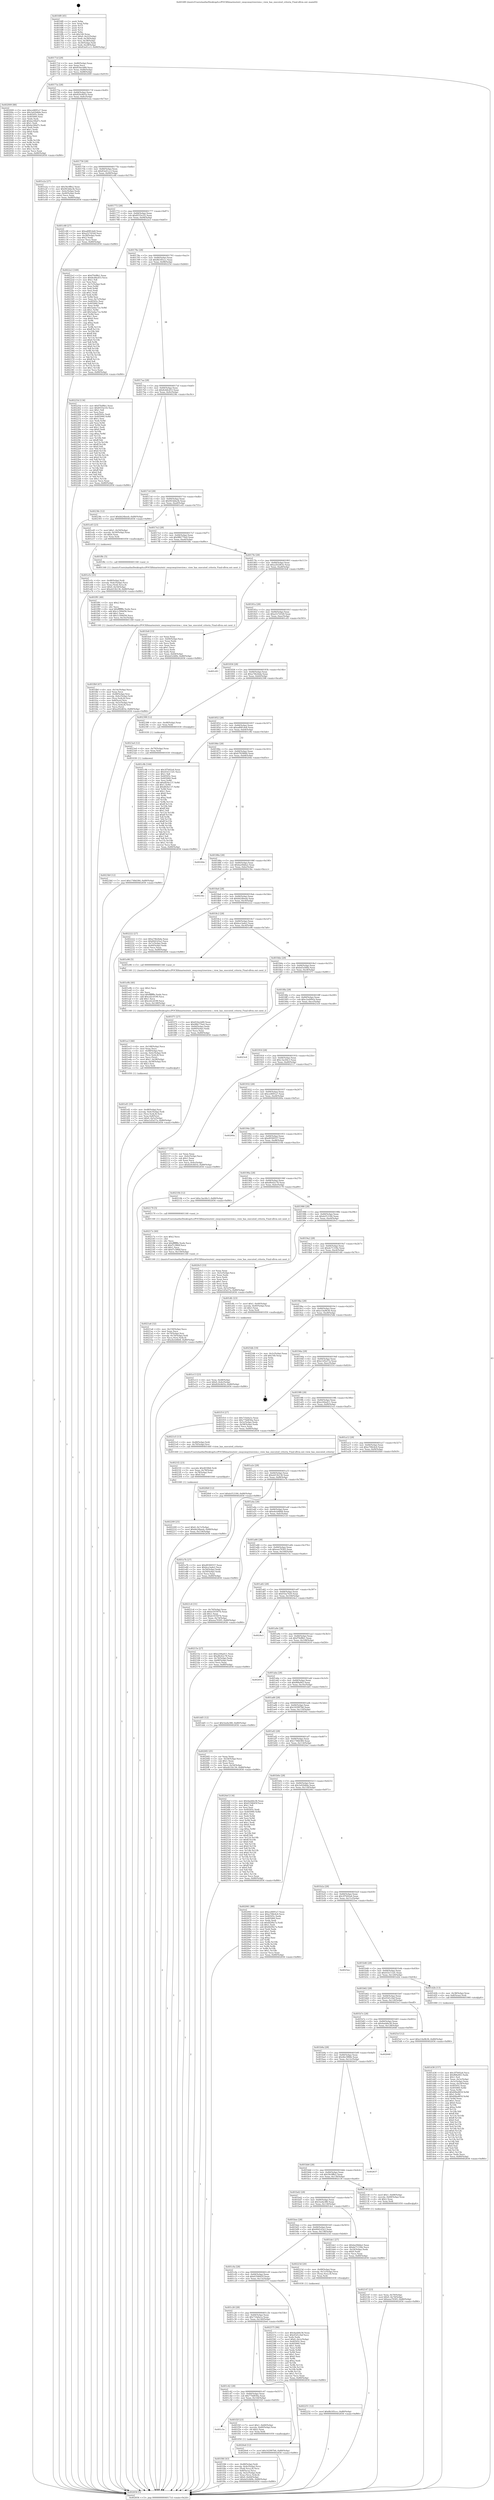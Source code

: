 digraph "0x4016f0" {
  label = "0x4016f0 (/mnt/c/Users/mathe/Desktop/tcc/POCII/binaries/extr_swayswaytreeview.c_view_has_executed_criteria_Final-ollvm.out::main(0))"
  labelloc = "t"
  node[shape=record]

  Entry [label="",width=0.3,height=0.3,shape=circle,fillcolor=black,style=filled]
  "0x40171d" [label="{
     0x40171d [29]\l
     | [instrs]\l
     &nbsp;&nbsp;0x40171d \<+3\>: mov -0x80(%rbp),%eax\l
     &nbsp;&nbsp;0x401720 \<+2\>: mov %eax,%ecx\l
     &nbsp;&nbsp;0x401722 \<+6\>: sub $0x816ecb89,%ecx\l
     &nbsp;&nbsp;0x401728 \<+6\>: mov %eax,-0x84(%rbp)\l
     &nbsp;&nbsp;0x40172e \<+6\>: mov %ecx,-0x88(%rbp)\l
     &nbsp;&nbsp;0x401734 \<+6\>: je 0000000000402009 \<main+0x919\>\l
  }"]
  "0x402009" [label="{
     0x402009 [88]\l
     | [instrs]\l
     &nbsp;&nbsp;0x402009 \<+5\>: mov $0xce4691a7,%eax\l
     &nbsp;&nbsp;0x40200e \<+5\>: mov $0x3e02b8da,%ecx\l
     &nbsp;&nbsp;0x402013 \<+7\>: mov 0x40505c,%edx\l
     &nbsp;&nbsp;0x40201a \<+7\>: mov 0x405060,%esi\l
     &nbsp;&nbsp;0x402021 \<+2\>: mov %edx,%edi\l
     &nbsp;&nbsp;0x402023 \<+6\>: add $0xba34bd7c,%edi\l
     &nbsp;&nbsp;0x402029 \<+3\>: sub $0x1,%edi\l
     &nbsp;&nbsp;0x40202c \<+6\>: sub $0xba34bd7c,%edi\l
     &nbsp;&nbsp;0x402032 \<+3\>: imul %edi,%edx\l
     &nbsp;&nbsp;0x402035 \<+3\>: and $0x1,%edx\l
     &nbsp;&nbsp;0x402038 \<+3\>: cmp $0x0,%edx\l
     &nbsp;&nbsp;0x40203b \<+4\>: sete %r8b\l
     &nbsp;&nbsp;0x40203f \<+3\>: cmp $0xa,%esi\l
     &nbsp;&nbsp;0x402042 \<+4\>: setl %r9b\l
     &nbsp;&nbsp;0x402046 \<+3\>: mov %r8b,%r10b\l
     &nbsp;&nbsp;0x402049 \<+3\>: and %r9b,%r10b\l
     &nbsp;&nbsp;0x40204c \<+3\>: xor %r9b,%r8b\l
     &nbsp;&nbsp;0x40204f \<+3\>: or %r8b,%r10b\l
     &nbsp;&nbsp;0x402052 \<+4\>: test $0x1,%r10b\l
     &nbsp;&nbsp;0x402056 \<+3\>: cmovne %ecx,%eax\l
     &nbsp;&nbsp;0x402059 \<+3\>: mov %eax,-0x80(%rbp)\l
     &nbsp;&nbsp;0x40205c \<+5\>: jmp 0000000000402656 \<main+0xf66\>\l
  }"]
  "0x40173a" [label="{
     0x40173a [28]\l
     | [instrs]\l
     &nbsp;&nbsp;0x40173a \<+5\>: jmp 000000000040173f \<main+0x4f\>\l
     &nbsp;&nbsp;0x40173f \<+6\>: mov -0x84(%rbp),%eax\l
     &nbsp;&nbsp;0x401745 \<+5\>: sub $0x820c8d1b,%eax\l
     &nbsp;&nbsp;0x40174a \<+6\>: mov %eax,-0x8c(%rbp)\l
     &nbsp;&nbsp;0x401750 \<+6\>: je 0000000000401e2a \<main+0x73a\>\l
  }"]
  Exit [label="",width=0.3,height=0.3,shape=circle,fillcolor=black,style=filled,peripheries=2]
  "0x401e2a" [label="{
     0x401e2a [27]\l
     | [instrs]\l
     &nbsp;&nbsp;0x401e2a \<+5\>: mov $0x56c9ffe2,%eax\l
     &nbsp;&nbsp;0x401e2f \<+5\>: mov $0x943dda3b,%ecx\l
     &nbsp;&nbsp;0x401e34 \<+3\>: mov -0x4c(%rbp),%edx\l
     &nbsp;&nbsp;0x401e37 \<+3\>: cmp -0x40(%rbp),%edx\l
     &nbsp;&nbsp;0x401e3a \<+3\>: cmovl %ecx,%eax\l
     &nbsp;&nbsp;0x401e3d \<+3\>: mov %eax,-0x80(%rbp)\l
     &nbsp;&nbsp;0x401e40 \<+5\>: jmp 0000000000402656 \<main+0xf66\>\l
  }"]
  "0x401756" [label="{
     0x401756 [28]\l
     | [instrs]\l
     &nbsp;&nbsp;0x401756 \<+5\>: jmp 000000000040175b \<main+0x6b\>\l
     &nbsp;&nbsp;0x40175b \<+6\>: mov -0x84(%rbp),%eax\l
     &nbsp;&nbsp;0x401761 \<+5\>: sub $0x83a41cc3,%eax\l
     &nbsp;&nbsp;0x401766 \<+6\>: mov %eax,-0x90(%rbp)\l
     &nbsp;&nbsp;0x40176c \<+6\>: je 0000000000401c68 \<main+0x578\>\l
  }"]
  "0x4023b0" [label="{
     0x4023b0 [12]\l
     | [instrs]\l
     &nbsp;&nbsp;0x4023b0 \<+7\>: movl $0x1748d384,-0x80(%rbp)\l
     &nbsp;&nbsp;0x4023b7 \<+5\>: jmp 0000000000402656 \<main+0xf66\>\l
  }"]
  "0x401c68" [label="{
     0x401c68 [27]\l
     | [instrs]\l
     &nbsp;&nbsp;0x401c68 \<+5\>: mov $0xad081de8,%eax\l
     &nbsp;&nbsp;0x401c6d \<+5\>: mov $0xa527d1b9,%ecx\l
     &nbsp;&nbsp;0x401c72 \<+3\>: mov -0x28(%rbp),%edx\l
     &nbsp;&nbsp;0x401c75 \<+3\>: cmp $0x2,%edx\l
     &nbsp;&nbsp;0x401c78 \<+3\>: cmovne %ecx,%eax\l
     &nbsp;&nbsp;0x401c7b \<+3\>: mov %eax,-0x80(%rbp)\l
     &nbsp;&nbsp;0x401c7e \<+5\>: jmp 0000000000402656 \<main+0xf66\>\l
  }"]
  "0x401772" [label="{
     0x401772 [28]\l
     | [instrs]\l
     &nbsp;&nbsp;0x401772 \<+5\>: jmp 0000000000401777 \<main+0x87\>\l
     &nbsp;&nbsp;0x401777 \<+6\>: mov -0x84(%rbp),%eax\l
     &nbsp;&nbsp;0x40177d \<+5\>: sub $0x8555e1f2,%eax\l
     &nbsp;&nbsp;0x401782 \<+6\>: mov %eax,-0x94(%rbp)\l
     &nbsp;&nbsp;0x401788 \<+6\>: je 00000000004022e3 \<main+0xbf3\>\l
  }"]
  "0x402656" [label="{
     0x402656 [5]\l
     | [instrs]\l
     &nbsp;&nbsp;0x402656 \<+5\>: jmp 000000000040171d \<main+0x2d\>\l
  }"]
  "0x4016f0" [label="{
     0x4016f0 [45]\l
     | [instrs]\l
     &nbsp;&nbsp;0x4016f0 \<+1\>: push %rbp\l
     &nbsp;&nbsp;0x4016f1 \<+3\>: mov %rsp,%rbp\l
     &nbsp;&nbsp;0x4016f4 \<+2\>: push %r15\l
     &nbsp;&nbsp;0x4016f6 \<+2\>: push %r14\l
     &nbsp;&nbsp;0x4016f8 \<+2\>: push %r12\l
     &nbsp;&nbsp;0x4016fa \<+1\>: push %rbx\l
     &nbsp;&nbsp;0x4016fb \<+7\>: sub $0x140,%rsp\l
     &nbsp;&nbsp;0x401702 \<+7\>: movl $0x0,-0x2c(%rbp)\l
     &nbsp;&nbsp;0x401709 \<+3\>: mov %edi,-0x30(%rbp)\l
     &nbsp;&nbsp;0x40170c \<+4\>: mov %rsi,-0x38(%rbp)\l
     &nbsp;&nbsp;0x401710 \<+3\>: mov -0x30(%rbp),%edi\l
     &nbsp;&nbsp;0x401713 \<+3\>: mov %edi,-0x28(%rbp)\l
     &nbsp;&nbsp;0x401716 \<+7\>: movl $0x83a41cc3,-0x80(%rbp)\l
  }"]
  "0x4023a4" [label="{
     0x4023a4 [12]\l
     | [instrs]\l
     &nbsp;&nbsp;0x4023a4 \<+4\>: mov -0x70(%rbp),%rax\l
     &nbsp;&nbsp;0x4023a8 \<+3\>: mov %rax,%rdi\l
     &nbsp;&nbsp;0x4023ab \<+5\>: call 0000000000401030 \<free@plt\>\l
     | [calls]\l
     &nbsp;&nbsp;0x401030 \{1\} (unknown)\l
  }"]
  "0x4022e3" [label="{
     0x4022e3 [169]\l
     | [instrs]\l
     &nbsp;&nbsp;0x4022e3 \<+5\>: mov $0xf7fef8b1,%eax\l
     &nbsp;&nbsp;0x4022e8 \<+5\>: mov $0x8cb8cd53,%ecx\l
     &nbsp;&nbsp;0x4022ed \<+2\>: mov $0x1,%dl\l
     &nbsp;&nbsp;0x4022ef \<+2\>: xor %esi,%esi\l
     &nbsp;&nbsp;0x4022f1 \<+3\>: mov -0x7c(%rbp),%edi\l
     &nbsp;&nbsp;0x4022f4 \<+3\>: mov %esi,%r8d\l
     &nbsp;&nbsp;0x4022f7 \<+3\>: sub %edi,%r8d\l
     &nbsp;&nbsp;0x4022fa \<+2\>: mov %esi,%edi\l
     &nbsp;&nbsp;0x4022fc \<+3\>: sub $0x1,%edi\l
     &nbsp;&nbsp;0x4022ff \<+3\>: add %edi,%r8d\l
     &nbsp;&nbsp;0x402302 \<+3\>: sub %r8d,%esi\l
     &nbsp;&nbsp;0x402305 \<+3\>: mov %esi,-0x7c(%rbp)\l
     &nbsp;&nbsp;0x402308 \<+7\>: mov 0x40505c,%esi\l
     &nbsp;&nbsp;0x40230f \<+7\>: mov 0x405060,%edi\l
     &nbsp;&nbsp;0x402316 \<+3\>: mov %esi,%r8d\l
     &nbsp;&nbsp;0x402319 \<+7\>: sub $0x5a4ac7ce,%r8d\l
     &nbsp;&nbsp;0x402320 \<+4\>: sub $0x1,%r8d\l
     &nbsp;&nbsp;0x402324 \<+7\>: add $0x5a4ac7ce,%r8d\l
     &nbsp;&nbsp;0x40232b \<+4\>: imul %r8d,%esi\l
     &nbsp;&nbsp;0x40232f \<+3\>: and $0x1,%esi\l
     &nbsp;&nbsp;0x402332 \<+3\>: cmp $0x0,%esi\l
     &nbsp;&nbsp;0x402335 \<+4\>: sete %r9b\l
     &nbsp;&nbsp;0x402339 \<+3\>: cmp $0xa,%edi\l
     &nbsp;&nbsp;0x40233c \<+4\>: setl %r10b\l
     &nbsp;&nbsp;0x402340 \<+3\>: mov %r9b,%r11b\l
     &nbsp;&nbsp;0x402343 \<+4\>: xor $0xff,%r11b\l
     &nbsp;&nbsp;0x402347 \<+3\>: mov %r10b,%bl\l
     &nbsp;&nbsp;0x40234a \<+3\>: xor $0xff,%bl\l
     &nbsp;&nbsp;0x40234d \<+3\>: xor $0x0,%dl\l
     &nbsp;&nbsp;0x402350 \<+3\>: mov %r11b,%r14b\l
     &nbsp;&nbsp;0x402353 \<+4\>: and $0x0,%r14b\l
     &nbsp;&nbsp;0x402357 \<+3\>: and %dl,%r9b\l
     &nbsp;&nbsp;0x40235a \<+3\>: mov %bl,%r15b\l
     &nbsp;&nbsp;0x40235d \<+4\>: and $0x0,%r15b\l
     &nbsp;&nbsp;0x402361 \<+3\>: and %dl,%r10b\l
     &nbsp;&nbsp;0x402364 \<+3\>: or %r9b,%r14b\l
     &nbsp;&nbsp;0x402367 \<+3\>: or %r10b,%r15b\l
     &nbsp;&nbsp;0x40236a \<+3\>: xor %r15b,%r14b\l
     &nbsp;&nbsp;0x40236d \<+3\>: or %bl,%r11b\l
     &nbsp;&nbsp;0x402370 \<+4\>: xor $0xff,%r11b\l
     &nbsp;&nbsp;0x402374 \<+3\>: or $0x0,%dl\l
     &nbsp;&nbsp;0x402377 \<+3\>: and %dl,%r11b\l
     &nbsp;&nbsp;0x40237a \<+3\>: or %r11b,%r14b\l
     &nbsp;&nbsp;0x40237d \<+4\>: test $0x1,%r14b\l
     &nbsp;&nbsp;0x402381 \<+3\>: cmovne %ecx,%eax\l
     &nbsp;&nbsp;0x402384 \<+3\>: mov %eax,-0x80(%rbp)\l
     &nbsp;&nbsp;0x402387 \<+5\>: jmp 0000000000402656 \<main+0xf66\>\l
  }"]
  "0x40178e" [label="{
     0x40178e [28]\l
     | [instrs]\l
     &nbsp;&nbsp;0x40178e \<+5\>: jmp 0000000000401793 \<main+0xa3\>\l
     &nbsp;&nbsp;0x401793 \<+6\>: mov -0x84(%rbp),%eax\l
     &nbsp;&nbsp;0x401799 \<+5\>: sub $0x8b185ccc,%eax\l
     &nbsp;&nbsp;0x40179e \<+6\>: mov %eax,-0x98(%rbp)\l
     &nbsp;&nbsp;0x4017a4 \<+6\>: je 000000000040225d \<main+0xb6d\>\l
  }"]
  "0x402251" [label="{
     0x402251 [12]\l
     | [instrs]\l
     &nbsp;&nbsp;0x402251 \<+7\>: movl $0x8b185ccc,-0x80(%rbp)\l
     &nbsp;&nbsp;0x402258 \<+5\>: jmp 0000000000402656 \<main+0xf66\>\l
  }"]
  "0x40225d" [label="{
     0x40225d [134]\l
     | [instrs]\l
     &nbsp;&nbsp;0x40225d \<+5\>: mov $0xf7fef8b1,%eax\l
     &nbsp;&nbsp;0x402262 \<+5\>: mov $0x8555e1f2,%ecx\l
     &nbsp;&nbsp;0x402267 \<+2\>: mov $0x1,%dl\l
     &nbsp;&nbsp;0x402269 \<+2\>: xor %esi,%esi\l
     &nbsp;&nbsp;0x40226b \<+7\>: mov 0x40505c,%edi\l
     &nbsp;&nbsp;0x402272 \<+8\>: mov 0x405060,%r8d\l
     &nbsp;&nbsp;0x40227a \<+3\>: sub $0x1,%esi\l
     &nbsp;&nbsp;0x40227d \<+3\>: mov %edi,%r9d\l
     &nbsp;&nbsp;0x402280 \<+3\>: add %esi,%r9d\l
     &nbsp;&nbsp;0x402283 \<+4\>: imul %r9d,%edi\l
     &nbsp;&nbsp;0x402287 \<+3\>: and $0x1,%edi\l
     &nbsp;&nbsp;0x40228a \<+3\>: cmp $0x0,%edi\l
     &nbsp;&nbsp;0x40228d \<+4\>: sete %r10b\l
     &nbsp;&nbsp;0x402291 \<+4\>: cmp $0xa,%r8d\l
     &nbsp;&nbsp;0x402295 \<+4\>: setl %r11b\l
     &nbsp;&nbsp;0x402299 \<+3\>: mov %r10b,%bl\l
     &nbsp;&nbsp;0x40229c \<+3\>: xor $0xff,%bl\l
     &nbsp;&nbsp;0x40229f \<+3\>: mov %r11b,%r14b\l
     &nbsp;&nbsp;0x4022a2 \<+4\>: xor $0xff,%r14b\l
     &nbsp;&nbsp;0x4022a6 \<+3\>: xor $0x0,%dl\l
     &nbsp;&nbsp;0x4022a9 \<+3\>: mov %bl,%r15b\l
     &nbsp;&nbsp;0x4022ac \<+4\>: and $0x0,%r15b\l
     &nbsp;&nbsp;0x4022b0 \<+3\>: and %dl,%r10b\l
     &nbsp;&nbsp;0x4022b3 \<+3\>: mov %r14b,%r12b\l
     &nbsp;&nbsp;0x4022b6 \<+4\>: and $0x0,%r12b\l
     &nbsp;&nbsp;0x4022ba \<+3\>: and %dl,%r11b\l
     &nbsp;&nbsp;0x4022bd \<+3\>: or %r10b,%r15b\l
     &nbsp;&nbsp;0x4022c0 \<+3\>: or %r11b,%r12b\l
     &nbsp;&nbsp;0x4022c3 \<+3\>: xor %r12b,%r15b\l
     &nbsp;&nbsp;0x4022c6 \<+3\>: or %r14b,%bl\l
     &nbsp;&nbsp;0x4022c9 \<+3\>: xor $0xff,%bl\l
     &nbsp;&nbsp;0x4022cc \<+3\>: or $0x0,%dl\l
     &nbsp;&nbsp;0x4022cf \<+2\>: and %dl,%bl\l
     &nbsp;&nbsp;0x4022d1 \<+3\>: or %bl,%r15b\l
     &nbsp;&nbsp;0x4022d4 \<+4\>: test $0x1,%r15b\l
     &nbsp;&nbsp;0x4022d8 \<+3\>: cmovne %ecx,%eax\l
     &nbsp;&nbsp;0x4022db \<+3\>: mov %eax,-0x80(%rbp)\l
     &nbsp;&nbsp;0x4022de \<+5\>: jmp 0000000000402656 \<main+0xf66\>\l
  }"]
  "0x4017aa" [label="{
     0x4017aa [28]\l
     | [instrs]\l
     &nbsp;&nbsp;0x4017aa \<+5\>: jmp 00000000004017af \<main+0xbf\>\l
     &nbsp;&nbsp;0x4017af \<+6\>: mov -0x84(%rbp),%eax\l
     &nbsp;&nbsp;0x4017b5 \<+5\>: sub $0x8cb8cd53,%eax\l
     &nbsp;&nbsp;0x4017ba \<+6\>: mov %eax,-0x9c(%rbp)\l
     &nbsp;&nbsp;0x4017c0 \<+6\>: je 000000000040238c \<main+0xc9c\>\l
  }"]
  "0x402209" [label="{
     0x402209 [25]\l
     | [instrs]\l
     &nbsp;&nbsp;0x402209 \<+7\>: movl $0x0,-0x7c(%rbp)\l
     &nbsp;&nbsp;0x402210 \<+7\>: movl $0xbb24beeb,-0x80(%rbp)\l
     &nbsp;&nbsp;0x402217 \<+6\>: mov %eax,-0x154(%rbp)\l
     &nbsp;&nbsp;0x40221d \<+5\>: jmp 0000000000402656 \<main+0xf66\>\l
  }"]
  "0x40238c" [label="{
     0x40238c [12]\l
     | [instrs]\l
     &nbsp;&nbsp;0x40238c \<+7\>: movl $0xbb24beeb,-0x80(%rbp)\l
     &nbsp;&nbsp;0x402393 \<+5\>: jmp 0000000000402656 \<main+0xf66\>\l
  }"]
  "0x4017c6" [label="{
     0x4017c6 [28]\l
     | [instrs]\l
     &nbsp;&nbsp;0x4017c6 \<+5\>: jmp 00000000004017cb \<main+0xdb\>\l
     &nbsp;&nbsp;0x4017cb \<+6\>: mov -0x84(%rbp),%eax\l
     &nbsp;&nbsp;0x4017d1 \<+5\>: sub $0x943dda3b,%eax\l
     &nbsp;&nbsp;0x4017d6 \<+6\>: mov %eax,-0xa0(%rbp)\l
     &nbsp;&nbsp;0x4017dc \<+6\>: je 0000000000401e45 \<main+0x755\>\l
  }"]
  "0x4021f2" [label="{
     0x4021f2 [23]\l
     | [instrs]\l
     &nbsp;&nbsp;0x4021f2 \<+10\>: movabs $0x4030b6,%rdi\l
     &nbsp;&nbsp;0x4021fc \<+3\>: mov %eax,-0x78(%rbp)\l
     &nbsp;&nbsp;0x4021ff \<+3\>: mov -0x78(%rbp),%esi\l
     &nbsp;&nbsp;0x402202 \<+2\>: mov $0x0,%al\l
     &nbsp;&nbsp;0x402204 \<+5\>: call 0000000000401040 \<printf@plt\>\l
     | [calls]\l
     &nbsp;&nbsp;0x401040 \{1\} (unknown)\l
  }"]
  "0x401e45" [label="{
     0x401e45 [23]\l
     | [instrs]\l
     &nbsp;&nbsp;0x401e45 \<+7\>: movl $0x1,-0x50(%rbp)\l
     &nbsp;&nbsp;0x401e4c \<+4\>: movslq -0x50(%rbp),%rax\l
     &nbsp;&nbsp;0x401e50 \<+4\>: shl $0x4,%rax\l
     &nbsp;&nbsp;0x401e54 \<+3\>: mov %rax,%rdi\l
     &nbsp;&nbsp;0x401e57 \<+5\>: call 0000000000401050 \<malloc@plt\>\l
     | [calls]\l
     &nbsp;&nbsp;0x401050 \{1\} (unknown)\l
  }"]
  "0x4017e2" [label="{
     0x4017e2 [28]\l
     | [instrs]\l
     &nbsp;&nbsp;0x4017e2 \<+5\>: jmp 00000000004017e7 \<main+0xf7\>\l
     &nbsp;&nbsp;0x4017e7 \<+6\>: mov -0x84(%rbp),%eax\l
     &nbsp;&nbsp;0x4017ed \<+5\>: sub $0x98b770e0,%eax\l
     &nbsp;&nbsp;0x4017f2 \<+6\>: mov %eax,-0xa4(%rbp)\l
     &nbsp;&nbsp;0x4017f8 \<+6\>: je 0000000000401f8c \<main+0x89c\>\l
  }"]
  "0x4021a6" [label="{
     0x4021a6 [32]\l
     | [instrs]\l
     &nbsp;&nbsp;0x4021a6 \<+6\>: mov -0x150(%rbp),%ecx\l
     &nbsp;&nbsp;0x4021ac \<+3\>: imul %eax,%ecx\l
     &nbsp;&nbsp;0x4021af \<+4\>: mov -0x70(%rbp),%rsi\l
     &nbsp;&nbsp;0x4021b3 \<+4\>: movslq -0x74(%rbp),%rdi\l
     &nbsp;&nbsp;0x4021b7 \<+3\>: mov %ecx,(%rsi,%rdi,4)\l
     &nbsp;&nbsp;0x4021ba \<+7\>: movl $0xebcb48d4,-0x80(%rbp)\l
     &nbsp;&nbsp;0x4021c1 \<+5\>: jmp 0000000000402656 \<main+0xf66\>\l
  }"]
  "0x401f8c" [label="{
     0x401f8c [5]\l
     | [instrs]\l
     &nbsp;&nbsp;0x401f8c \<+5\>: call 0000000000401160 \<next_i\>\l
     | [calls]\l
     &nbsp;&nbsp;0x401160 \{1\} (/mnt/c/Users/mathe/Desktop/tcc/POCII/binaries/extr_swayswaytreeview.c_view_has_executed_criteria_Final-ollvm.out::next_i)\l
  }"]
  "0x4017fe" [label="{
     0x4017fe [28]\l
     | [instrs]\l
     &nbsp;&nbsp;0x4017fe \<+5\>: jmp 0000000000401803 \<main+0x113\>\l
     &nbsp;&nbsp;0x401803 \<+6\>: mov -0x84(%rbp),%eax\l
     &nbsp;&nbsp;0x401809 \<+5\>: sub $0xa202d63e,%eax\l
     &nbsp;&nbsp;0x40180e \<+6\>: mov %eax,-0xa8(%rbp)\l
     &nbsp;&nbsp;0x401814 \<+6\>: je 0000000000401fe8 \<main+0x8f8\>\l
  }"]
  "0x40217e" [label="{
     0x40217e [40]\l
     | [instrs]\l
     &nbsp;&nbsp;0x40217e \<+5\>: mov $0x2,%ecx\l
     &nbsp;&nbsp;0x402183 \<+1\>: cltd\l
     &nbsp;&nbsp;0x402184 \<+2\>: idiv %ecx\l
     &nbsp;&nbsp;0x402186 \<+6\>: imul $0xfffffffe,%edx,%ecx\l
     &nbsp;&nbsp;0x40218c \<+6\>: sub $0xf7c5f60f,%ecx\l
     &nbsp;&nbsp;0x402192 \<+3\>: add $0x1,%ecx\l
     &nbsp;&nbsp;0x402195 \<+6\>: add $0xf7c5f60f,%ecx\l
     &nbsp;&nbsp;0x40219b \<+6\>: mov %ecx,-0x150(%rbp)\l
     &nbsp;&nbsp;0x4021a1 \<+5\>: call 0000000000401160 \<next_i\>\l
     | [calls]\l
     &nbsp;&nbsp;0x401160 \{1\} (/mnt/c/Users/mathe/Desktop/tcc/POCII/binaries/extr_swayswaytreeview.c_view_has_executed_criteria_Final-ollvm.out::next_i)\l
  }"]
  "0x401fe8" [label="{
     0x401fe8 [33]\l
     | [instrs]\l
     &nbsp;&nbsp;0x401fe8 \<+2\>: xor %eax,%eax\l
     &nbsp;&nbsp;0x401fea \<+3\>: mov -0x64(%rbp),%ecx\l
     &nbsp;&nbsp;0x401fed \<+2\>: mov %eax,%edx\l
     &nbsp;&nbsp;0x401fef \<+2\>: sub %ecx,%edx\l
     &nbsp;&nbsp;0x401ff1 \<+2\>: mov %eax,%ecx\l
     &nbsp;&nbsp;0x401ff3 \<+3\>: sub $0x1,%ecx\l
     &nbsp;&nbsp;0x401ff6 \<+2\>: add %ecx,%edx\l
     &nbsp;&nbsp;0x401ff8 \<+2\>: sub %edx,%eax\l
     &nbsp;&nbsp;0x401ffa \<+3\>: mov %eax,-0x64(%rbp)\l
     &nbsp;&nbsp;0x401ffd \<+7\>: movl $0xbd3cfd0b,-0x80(%rbp)\l
     &nbsp;&nbsp;0x402004 \<+5\>: jmp 0000000000402656 \<main+0xf66\>\l
  }"]
  "0x40181a" [label="{
     0x40181a [28]\l
     | [instrs]\l
     &nbsp;&nbsp;0x40181a \<+5\>: jmp 000000000040181f \<main+0x12f\>\l
     &nbsp;&nbsp;0x40181f \<+6\>: mov -0x84(%rbp),%eax\l
     &nbsp;&nbsp;0x401825 \<+5\>: sub $0xa527d1b9,%eax\l
     &nbsp;&nbsp;0x40182a \<+6\>: mov %eax,-0xac(%rbp)\l
     &nbsp;&nbsp;0x401830 \<+6\>: je 0000000000401c83 \<main+0x593\>\l
  }"]
  "0x402147" [label="{
     0x402147 [23]\l
     | [instrs]\l
     &nbsp;&nbsp;0x402147 \<+4\>: mov %rax,-0x70(%rbp)\l
     &nbsp;&nbsp;0x40214b \<+7\>: movl $0x0,-0x74(%rbp)\l
     &nbsp;&nbsp;0x402152 \<+7\>: movl $0xeea79305,-0x80(%rbp)\l
     &nbsp;&nbsp;0x402159 \<+5\>: jmp 0000000000402656 \<main+0xf66\>\l
  }"]
  "0x401c83" [label="{
     0x401c83\l
  }", style=dashed]
  "0x401836" [label="{
     0x401836 [28]\l
     | [instrs]\l
     &nbsp;&nbsp;0x401836 \<+5\>: jmp 000000000040183b \<main+0x14b\>\l
     &nbsp;&nbsp;0x40183b \<+6\>: mov -0x84(%rbp),%eax\l
     &nbsp;&nbsp;0x401841 \<+5\>: sub $0xa74b2bda,%eax\l
     &nbsp;&nbsp;0x401846 \<+6\>: mov %eax,-0xb0(%rbp)\l
     &nbsp;&nbsp;0x40184c \<+6\>: je 0000000000402398 \<main+0xca8\>\l
  }"]
  "0x401fb9" [label="{
     0x401fb9 [47]\l
     | [instrs]\l
     &nbsp;&nbsp;0x401fb9 \<+6\>: mov -0x14c(%rbp),%ecx\l
     &nbsp;&nbsp;0x401fbf \<+3\>: imul %eax,%ecx\l
     &nbsp;&nbsp;0x401fc2 \<+4\>: mov -0x48(%rbp),%rsi\l
     &nbsp;&nbsp;0x401fc6 \<+4\>: movslq -0x4c(%rbp),%rdi\l
     &nbsp;&nbsp;0x401fca \<+4\>: mov (%rsi,%rdi,8),%rsi\l
     &nbsp;&nbsp;0x401fce \<+4\>: mov 0x8(%rsi),%rsi\l
     &nbsp;&nbsp;0x401fd2 \<+4\>: movslq -0x5c(%rbp),%rdi\l
     &nbsp;&nbsp;0x401fd6 \<+4\>: mov (%rsi,%rdi,8),%rsi\l
     &nbsp;&nbsp;0x401fda \<+2\>: mov %ecx,(%rsi)\l
     &nbsp;&nbsp;0x401fdc \<+7\>: movl $0xa202d63e,-0x80(%rbp)\l
     &nbsp;&nbsp;0x401fe3 \<+5\>: jmp 0000000000402656 \<main+0xf66\>\l
  }"]
  "0x402398" [label="{
     0x402398 [12]\l
     | [instrs]\l
     &nbsp;&nbsp;0x402398 \<+4\>: mov -0x48(%rbp),%rax\l
     &nbsp;&nbsp;0x40239c \<+3\>: mov %rax,%rdi\l
     &nbsp;&nbsp;0x40239f \<+5\>: call 0000000000401030 \<free@plt\>\l
     | [calls]\l
     &nbsp;&nbsp;0x401030 \{1\} (unknown)\l
  }"]
  "0x401852" [label="{
     0x401852 [28]\l
     | [instrs]\l
     &nbsp;&nbsp;0x401852 \<+5\>: jmp 0000000000401857 \<main+0x167\>\l
     &nbsp;&nbsp;0x401857 \<+6\>: mov -0x84(%rbp),%eax\l
     &nbsp;&nbsp;0x40185d \<+5\>: sub $0xad081de8,%eax\l
     &nbsp;&nbsp;0x401862 \<+6\>: mov %eax,-0xb4(%rbp)\l
     &nbsp;&nbsp;0x401868 \<+6\>: je 0000000000401c9b \<main+0x5ab\>\l
  }"]
  "0x401f91" [label="{
     0x401f91 [40]\l
     | [instrs]\l
     &nbsp;&nbsp;0x401f91 \<+5\>: mov $0x2,%ecx\l
     &nbsp;&nbsp;0x401f96 \<+1\>: cltd\l
     &nbsp;&nbsp;0x401f97 \<+2\>: idiv %ecx\l
     &nbsp;&nbsp;0x401f99 \<+6\>: imul $0xfffffffe,%edx,%ecx\l
     &nbsp;&nbsp;0x401f9f \<+6\>: add $0x1c594d56,%ecx\l
     &nbsp;&nbsp;0x401fa5 \<+3\>: add $0x1,%ecx\l
     &nbsp;&nbsp;0x401fa8 \<+6\>: sub $0x1c594d56,%ecx\l
     &nbsp;&nbsp;0x401fae \<+6\>: mov %ecx,-0x14c(%rbp)\l
     &nbsp;&nbsp;0x401fb4 \<+5\>: call 0000000000401160 \<next_i\>\l
     | [calls]\l
     &nbsp;&nbsp;0x401160 \{1\} (/mnt/c/Users/mathe/Desktop/tcc/POCII/binaries/extr_swayswaytreeview.c_view_has_executed_criteria_Final-ollvm.out::next_i)\l
  }"]
  "0x401c9b" [label="{
     0x401c9b [144]\l
     | [instrs]\l
     &nbsp;&nbsp;0x401c9b \<+5\>: mov $0x3f7b92a4,%eax\l
     &nbsp;&nbsp;0x401ca0 \<+5\>: mov $0x41b111d1,%ecx\l
     &nbsp;&nbsp;0x401ca5 \<+2\>: mov $0x1,%dl\l
     &nbsp;&nbsp;0x401ca7 \<+7\>: mov 0x40505c,%esi\l
     &nbsp;&nbsp;0x401cae \<+7\>: mov 0x405060,%edi\l
     &nbsp;&nbsp;0x401cb5 \<+3\>: mov %esi,%r8d\l
     &nbsp;&nbsp;0x401cb8 \<+7\>: add $0xdf24e137,%r8d\l
     &nbsp;&nbsp;0x401cbf \<+4\>: sub $0x1,%r8d\l
     &nbsp;&nbsp;0x401cc3 \<+7\>: sub $0xdf24e137,%r8d\l
     &nbsp;&nbsp;0x401cca \<+4\>: imul %r8d,%esi\l
     &nbsp;&nbsp;0x401cce \<+3\>: and $0x1,%esi\l
     &nbsp;&nbsp;0x401cd1 \<+3\>: cmp $0x0,%esi\l
     &nbsp;&nbsp;0x401cd4 \<+4\>: sete %r9b\l
     &nbsp;&nbsp;0x401cd8 \<+3\>: cmp $0xa,%edi\l
     &nbsp;&nbsp;0x401cdb \<+4\>: setl %r10b\l
     &nbsp;&nbsp;0x401cdf \<+3\>: mov %r9b,%r11b\l
     &nbsp;&nbsp;0x401ce2 \<+4\>: xor $0xff,%r11b\l
     &nbsp;&nbsp;0x401ce6 \<+3\>: mov %r10b,%bl\l
     &nbsp;&nbsp;0x401ce9 \<+3\>: xor $0xff,%bl\l
     &nbsp;&nbsp;0x401cec \<+3\>: xor $0x1,%dl\l
     &nbsp;&nbsp;0x401cef \<+3\>: mov %r11b,%r14b\l
     &nbsp;&nbsp;0x401cf2 \<+4\>: and $0xff,%r14b\l
     &nbsp;&nbsp;0x401cf6 \<+3\>: and %dl,%r9b\l
     &nbsp;&nbsp;0x401cf9 \<+3\>: mov %bl,%r15b\l
     &nbsp;&nbsp;0x401cfc \<+4\>: and $0xff,%r15b\l
     &nbsp;&nbsp;0x401d00 \<+3\>: and %dl,%r10b\l
     &nbsp;&nbsp;0x401d03 \<+3\>: or %r9b,%r14b\l
     &nbsp;&nbsp;0x401d06 \<+3\>: or %r10b,%r15b\l
     &nbsp;&nbsp;0x401d09 \<+3\>: xor %r15b,%r14b\l
     &nbsp;&nbsp;0x401d0c \<+3\>: or %bl,%r11b\l
     &nbsp;&nbsp;0x401d0f \<+4\>: xor $0xff,%r11b\l
     &nbsp;&nbsp;0x401d13 \<+3\>: or $0x1,%dl\l
     &nbsp;&nbsp;0x401d16 \<+3\>: and %dl,%r11b\l
     &nbsp;&nbsp;0x401d19 \<+3\>: or %r11b,%r14b\l
     &nbsp;&nbsp;0x401d1c \<+4\>: test $0x1,%r14b\l
     &nbsp;&nbsp;0x401d20 \<+3\>: cmovne %ecx,%eax\l
     &nbsp;&nbsp;0x401d23 \<+3\>: mov %eax,-0x80(%rbp)\l
     &nbsp;&nbsp;0x401d26 \<+5\>: jmp 0000000000402656 \<main+0xf66\>\l
  }"]
  "0x40186e" [label="{
     0x40186e [28]\l
     | [instrs]\l
     &nbsp;&nbsp;0x40186e \<+5\>: jmp 0000000000401873 \<main+0x183\>\l
     &nbsp;&nbsp;0x401873 \<+6\>: mov -0x84(%rbp),%eax\l
     &nbsp;&nbsp;0x401879 \<+5\>: sub $0xb7929684,%eax\l
     &nbsp;&nbsp;0x40187e \<+6\>: mov %eax,-0xb8(%rbp)\l
     &nbsp;&nbsp;0x401884 \<+6\>: je 000000000040244e \<main+0xd5e\>\l
  }"]
  "0x401f46" [label="{
     0x401f46 [43]\l
     | [instrs]\l
     &nbsp;&nbsp;0x401f46 \<+4\>: mov -0x48(%rbp),%rdi\l
     &nbsp;&nbsp;0x401f4a \<+4\>: movslq -0x4c(%rbp),%rcx\l
     &nbsp;&nbsp;0x401f4e \<+4\>: mov (%rdi,%rcx,8),%rcx\l
     &nbsp;&nbsp;0x401f52 \<+4\>: mov 0x8(%rcx),%rcx\l
     &nbsp;&nbsp;0x401f56 \<+4\>: movslq -0x5c(%rbp),%rdi\l
     &nbsp;&nbsp;0x401f5a \<+4\>: mov %rax,(%rcx,%rdi,8)\l
     &nbsp;&nbsp;0x401f5e \<+7\>: movl $0x0,-0x64(%rbp)\l
     &nbsp;&nbsp;0x401f65 \<+7\>: movl $0xbd3cfd0b,-0x80(%rbp)\l
     &nbsp;&nbsp;0x401f6c \<+5\>: jmp 0000000000402656 \<main+0xf66\>\l
  }"]
  "0x40244e" [label="{
     0x40244e\l
  }", style=dashed]
  "0x40188a" [label="{
     0x40188a [28]\l
     | [instrs]\l
     &nbsp;&nbsp;0x40188a \<+5\>: jmp 000000000040188f \<main+0x19f\>\l
     &nbsp;&nbsp;0x40188f \<+6\>: mov -0x84(%rbp),%eax\l
     &nbsp;&nbsp;0x401895 \<+5\>: sub $0xba29dda2,%eax\l
     &nbsp;&nbsp;0x40189a \<+6\>: mov %eax,-0xbc(%rbp)\l
     &nbsp;&nbsp;0x4018a0 \<+6\>: je 00000000004023bc \<main+0xccc\>\l
  }"]
  "0x401c5e" [label="{
     0x401c5e\l
  }", style=dashed]
  "0x4023bc" [label="{
     0x4023bc\l
  }", style=dashed]
  "0x4018a6" [label="{
     0x4018a6 [28]\l
     | [instrs]\l
     &nbsp;&nbsp;0x4018a6 \<+5\>: jmp 00000000004018ab \<main+0x1bb\>\l
     &nbsp;&nbsp;0x4018ab \<+6\>: mov -0x84(%rbp),%eax\l
     &nbsp;&nbsp;0x4018b1 \<+5\>: sub $0xbb24beeb,%eax\l
     &nbsp;&nbsp;0x4018b6 \<+6\>: mov %eax,-0xc0(%rbp)\l
     &nbsp;&nbsp;0x4018bc \<+6\>: je 0000000000402222 \<main+0xb32\>\l
  }"]
  "0x401f2f" [label="{
     0x401f2f [23]\l
     | [instrs]\l
     &nbsp;&nbsp;0x401f2f \<+7\>: movl $0x1,-0x60(%rbp)\l
     &nbsp;&nbsp;0x401f36 \<+4\>: movslq -0x60(%rbp),%rax\l
     &nbsp;&nbsp;0x401f3a \<+4\>: shl $0x2,%rax\l
     &nbsp;&nbsp;0x401f3e \<+3\>: mov %rax,%rdi\l
     &nbsp;&nbsp;0x401f41 \<+5\>: call 0000000000401050 \<malloc@plt\>\l
     | [calls]\l
     &nbsp;&nbsp;0x401050 \{1\} (unknown)\l
  }"]
  "0x402222" [label="{
     0x402222 [27]\l
     | [instrs]\l
     &nbsp;&nbsp;0x402222 \<+5\>: mov $0xa74b2bda,%eax\l
     &nbsp;&nbsp;0x402227 \<+5\>: mov $0x60d1d3a3,%ecx\l
     &nbsp;&nbsp;0x40222c \<+3\>: mov -0x7c(%rbp),%edx\l
     &nbsp;&nbsp;0x40222f \<+3\>: cmp -0x40(%rbp),%edx\l
     &nbsp;&nbsp;0x402232 \<+3\>: cmovl %ecx,%eax\l
     &nbsp;&nbsp;0x402235 \<+3\>: mov %eax,-0x80(%rbp)\l
     &nbsp;&nbsp;0x402238 \<+5\>: jmp 0000000000402656 \<main+0xf66\>\l
  }"]
  "0x4018c2" [label="{
     0x4018c2 [28]\l
     | [instrs]\l
     &nbsp;&nbsp;0x4018c2 \<+5\>: jmp 00000000004018c7 \<main+0x1d7\>\l
     &nbsp;&nbsp;0x4018c7 \<+6\>: mov -0x84(%rbp),%eax\l
     &nbsp;&nbsp;0x4018cd \<+5\>: sub $0xbce3ade2,%eax\l
     &nbsp;&nbsp;0x4018d2 \<+6\>: mov %eax,-0xc4(%rbp)\l
     &nbsp;&nbsp;0x4018d8 \<+6\>: je 0000000000401e96 \<main+0x7a6\>\l
  }"]
  "0x401c42" [label="{
     0x401c42 [28]\l
     | [instrs]\l
     &nbsp;&nbsp;0x401c42 \<+5\>: jmp 0000000000401c47 \<main+0x557\>\l
     &nbsp;&nbsp;0x401c47 \<+6\>: mov -0x84(%rbp),%eax\l
     &nbsp;&nbsp;0x401c4d \<+5\>: sub $0x774d656a,%eax\l
     &nbsp;&nbsp;0x401c52 \<+6\>: mov %eax,-0x144(%rbp)\l
     &nbsp;&nbsp;0x401c58 \<+6\>: je 0000000000401f2f \<main+0x83f\>\l
  }"]
  "0x401e96" [label="{
     0x401e96 [5]\l
     | [instrs]\l
     &nbsp;&nbsp;0x401e96 \<+5\>: call 0000000000401160 \<next_i\>\l
     | [calls]\l
     &nbsp;&nbsp;0x401160 \{1\} (/mnt/c/Users/mathe/Desktop/tcc/POCII/binaries/extr_swayswaytreeview.c_view_has_executed_criteria_Final-ollvm.out::next_i)\l
  }"]
  "0x4018de" [label="{
     0x4018de [28]\l
     | [instrs]\l
     &nbsp;&nbsp;0x4018de \<+5\>: jmp 00000000004018e3 \<main+0x1f3\>\l
     &nbsp;&nbsp;0x4018e3 \<+6\>: mov -0x84(%rbp),%eax\l
     &nbsp;&nbsp;0x4018e9 \<+5\>: sub $0xbd3cfd0b,%eax\l
     &nbsp;&nbsp;0x4018ee \<+6\>: mov %eax,-0xc8(%rbp)\l
     &nbsp;&nbsp;0x4018f4 \<+6\>: je 0000000000401f71 \<main+0x881\>\l
  }"]
  "0x4020e6" [label="{
     0x4020e6 [12]\l
     | [instrs]\l
     &nbsp;&nbsp;0x4020e6 \<+7\>: movl $0x162997b6,-0x80(%rbp)\l
     &nbsp;&nbsp;0x4020ed \<+5\>: jmp 0000000000402656 \<main+0xf66\>\l
  }"]
  "0x401f71" [label="{
     0x401f71 [27]\l
     | [instrs]\l
     &nbsp;&nbsp;0x401f71 \<+5\>: mov $0x816ecb89,%eax\l
     &nbsp;&nbsp;0x401f76 \<+5\>: mov $0x98b770e0,%ecx\l
     &nbsp;&nbsp;0x401f7b \<+3\>: mov -0x64(%rbp),%edx\l
     &nbsp;&nbsp;0x401f7e \<+3\>: cmp -0x60(%rbp),%edx\l
     &nbsp;&nbsp;0x401f81 \<+3\>: cmovl %ecx,%eax\l
     &nbsp;&nbsp;0x401f84 \<+3\>: mov %eax,-0x80(%rbp)\l
     &nbsp;&nbsp;0x401f87 \<+5\>: jmp 0000000000402656 \<main+0xf66\>\l
  }"]
  "0x4018fa" [label="{
     0x4018fa [28]\l
     | [instrs]\l
     &nbsp;&nbsp;0x4018fa \<+5\>: jmp 00000000004018ff \<main+0x20f\>\l
     &nbsp;&nbsp;0x4018ff \<+6\>: mov -0x84(%rbp),%eax\l
     &nbsp;&nbsp;0x401905 \<+5\>: sub $0xc2a449cb,%eax\l
     &nbsp;&nbsp;0x40190a \<+6\>: mov %eax,-0xcc(%rbp)\l
     &nbsp;&nbsp;0x401910 \<+6\>: je 00000000004023c8 \<main+0xcd8\>\l
  }"]
  "0x401c26" [label="{
     0x401c26 [28]\l
     | [instrs]\l
     &nbsp;&nbsp;0x401c26 \<+5\>: jmp 0000000000401c2b \<main+0x53b\>\l
     &nbsp;&nbsp;0x401c2b \<+6\>: mov -0x84(%rbp),%eax\l
     &nbsp;&nbsp;0x401c31 \<+5\>: sub $0x71fa0a1e,%eax\l
     &nbsp;&nbsp;0x401c36 \<+6\>: mov %eax,-0x140(%rbp)\l
     &nbsp;&nbsp;0x401c3c \<+6\>: je 00000000004020e6 \<main+0x9f6\>\l
  }"]
  "0x4023c8" [label="{
     0x4023c8\l
  }", style=dashed]
  "0x401916" [label="{
     0x401916 [28]\l
     | [instrs]\l
     &nbsp;&nbsp;0x401916 \<+5\>: jmp 000000000040191b \<main+0x22b\>\l
     &nbsp;&nbsp;0x40191b \<+6\>: mov -0x84(%rbp),%eax\l
     &nbsp;&nbsp;0x401921 \<+5\>: sub $0xc3ac44c3,%eax\l
     &nbsp;&nbsp;0x401926 \<+6\>: mov %eax,-0xd0(%rbp)\l
     &nbsp;&nbsp;0x40192c \<+6\>: je 0000000000402117 \<main+0xa27\>\l
  }"]
  "0x402575" [label="{
     0x402575 [90]\l
     | [instrs]\l
     &nbsp;&nbsp;0x402575 \<+5\>: mov $0x4aeb6e36,%eax\l
     &nbsp;&nbsp;0x40257a \<+5\>: mov $0x45d1c0af,%ecx\l
     &nbsp;&nbsp;0x40257f \<+2\>: xor %edx,%edx\l
     &nbsp;&nbsp;0x402581 \<+7\>: movl $0x0,-0x2c(%rbp)\l
     &nbsp;&nbsp;0x402588 \<+7\>: mov 0x40505c,%esi\l
     &nbsp;&nbsp;0x40258f \<+7\>: mov 0x405060,%edi\l
     &nbsp;&nbsp;0x402596 \<+3\>: sub $0x1,%edx\l
     &nbsp;&nbsp;0x402599 \<+3\>: mov %esi,%r8d\l
     &nbsp;&nbsp;0x40259c \<+3\>: add %edx,%r8d\l
     &nbsp;&nbsp;0x40259f \<+4\>: imul %r8d,%esi\l
     &nbsp;&nbsp;0x4025a3 \<+3\>: and $0x1,%esi\l
     &nbsp;&nbsp;0x4025a6 \<+3\>: cmp $0x0,%esi\l
     &nbsp;&nbsp;0x4025a9 \<+4\>: sete %r9b\l
     &nbsp;&nbsp;0x4025ad \<+3\>: cmp $0xa,%edi\l
     &nbsp;&nbsp;0x4025b0 \<+4\>: setl %r10b\l
     &nbsp;&nbsp;0x4025b4 \<+3\>: mov %r9b,%r11b\l
     &nbsp;&nbsp;0x4025b7 \<+3\>: and %r10b,%r11b\l
     &nbsp;&nbsp;0x4025ba \<+3\>: xor %r10b,%r9b\l
     &nbsp;&nbsp;0x4025bd \<+3\>: or %r9b,%r11b\l
     &nbsp;&nbsp;0x4025c0 \<+4\>: test $0x1,%r11b\l
     &nbsp;&nbsp;0x4025c4 \<+3\>: cmovne %ecx,%eax\l
     &nbsp;&nbsp;0x4025c7 \<+3\>: mov %eax,-0x80(%rbp)\l
     &nbsp;&nbsp;0x4025ca \<+5\>: jmp 0000000000402656 \<main+0xf66\>\l
  }"]
  "0x402117" [label="{
     0x402117 [25]\l
     | [instrs]\l
     &nbsp;&nbsp;0x402117 \<+2\>: xor %eax,%eax\l
     &nbsp;&nbsp;0x402119 \<+3\>: mov -0x4c(%rbp),%ecx\l
     &nbsp;&nbsp;0x40211c \<+3\>: sub $0x1,%eax\l
     &nbsp;&nbsp;0x40211f \<+2\>: sub %eax,%ecx\l
     &nbsp;&nbsp;0x402121 \<+3\>: mov %ecx,-0x4c(%rbp)\l
     &nbsp;&nbsp;0x402124 \<+7\>: movl $0x820c8d1b,-0x80(%rbp)\l
     &nbsp;&nbsp;0x40212b \<+5\>: jmp 0000000000402656 \<main+0xf66\>\l
  }"]
  "0x401932" [label="{
     0x401932 [28]\l
     | [instrs]\l
     &nbsp;&nbsp;0x401932 \<+5\>: jmp 0000000000401937 \<main+0x247\>\l
     &nbsp;&nbsp;0x401937 \<+6\>: mov -0x84(%rbp),%eax\l
     &nbsp;&nbsp;0x40193d \<+5\>: sub $0xce4691a7,%eax\l
     &nbsp;&nbsp;0x401942 \<+6\>: mov %eax,-0xd4(%rbp)\l
     &nbsp;&nbsp;0x401948 \<+6\>: je 000000000040260a \<main+0xf1a\>\l
  }"]
  "0x401c0a" [label="{
     0x401c0a [28]\l
     | [instrs]\l
     &nbsp;&nbsp;0x401c0a \<+5\>: jmp 0000000000401c0f \<main+0x51f\>\l
     &nbsp;&nbsp;0x401c0f \<+6\>: mov -0x84(%rbp),%eax\l
     &nbsp;&nbsp;0x401c15 \<+5\>: sub $0x6356645f,%eax\l
     &nbsp;&nbsp;0x401c1a \<+6\>: mov %eax,-0x13c(%rbp)\l
     &nbsp;&nbsp;0x401c20 \<+6\>: je 0000000000402575 \<main+0xe85\>\l
  }"]
  "0x40260a" [label="{
     0x40260a\l
  }", style=dashed]
  "0x40194e" [label="{
     0x40194e [28]\l
     | [instrs]\l
     &nbsp;&nbsp;0x40194e \<+5\>: jmp 0000000000401953 \<main+0x263\>\l
     &nbsp;&nbsp;0x401953 \<+6\>: mov -0x84(%rbp),%eax\l
     &nbsp;&nbsp;0x401959 \<+5\>: sub $0xd9300557,%eax\l
     &nbsp;&nbsp;0x40195e \<+6\>: mov %eax,-0xd8(%rbp)\l
     &nbsp;&nbsp;0x401964 \<+6\>: je 000000000040210b \<main+0xa1b\>\l
  }"]
  "0x40223d" [label="{
     0x40223d [20]\l
     | [instrs]\l
     &nbsp;&nbsp;0x40223d \<+4\>: mov -0x48(%rbp),%rax\l
     &nbsp;&nbsp;0x402241 \<+4\>: movslq -0x7c(%rbp),%rcx\l
     &nbsp;&nbsp;0x402245 \<+4\>: mov (%rax,%rcx,8),%rax\l
     &nbsp;&nbsp;0x402249 \<+3\>: mov %rax,%rdi\l
     &nbsp;&nbsp;0x40224c \<+5\>: call 0000000000401030 \<free@plt\>\l
     | [calls]\l
     &nbsp;&nbsp;0x401030 \{1\} (unknown)\l
  }"]
  "0x40210b" [label="{
     0x40210b [12]\l
     | [instrs]\l
     &nbsp;&nbsp;0x40210b \<+7\>: movl $0xc3ac44c3,-0x80(%rbp)\l
     &nbsp;&nbsp;0x402112 \<+5\>: jmp 0000000000402656 \<main+0xf66\>\l
  }"]
  "0x40196a" [label="{
     0x40196a [28]\l
     | [instrs]\l
     &nbsp;&nbsp;0x40196a \<+5\>: jmp 000000000040196f \<main+0x27f\>\l
     &nbsp;&nbsp;0x40196f \<+6\>: mov -0x84(%rbp),%eax\l
     &nbsp;&nbsp;0x401975 \<+5\>: sub $0xd9c62c78,%eax\l
     &nbsp;&nbsp;0x40197a \<+6\>: mov %eax,-0xdc(%rbp)\l
     &nbsp;&nbsp;0x401980 \<+6\>: je 0000000000402179 \<main+0xa89\>\l
  }"]
  "0x401ef1" [label="{
     0x401ef1 [35]\l
     | [instrs]\l
     &nbsp;&nbsp;0x401ef1 \<+4\>: mov -0x48(%rbp),%rsi\l
     &nbsp;&nbsp;0x401ef5 \<+4\>: movslq -0x4c(%rbp),%rdi\l
     &nbsp;&nbsp;0x401ef9 \<+4\>: mov (%rsi,%rdi,8),%rsi\l
     &nbsp;&nbsp;0x401efd \<+4\>: mov %rax,0x8(%rsi)\l
     &nbsp;&nbsp;0x401f01 \<+7\>: movl $0x0,-0x5c(%rbp)\l
     &nbsp;&nbsp;0x401f08 \<+7\>: movl $0xe1d5a57a,-0x80(%rbp)\l
     &nbsp;&nbsp;0x401f0f \<+5\>: jmp 0000000000402656 \<main+0xf66\>\l
  }"]
  "0x402179" [label="{
     0x402179 [5]\l
     | [instrs]\l
     &nbsp;&nbsp;0x402179 \<+5\>: call 0000000000401160 \<next_i\>\l
     | [calls]\l
     &nbsp;&nbsp;0x401160 \{1\} (/mnt/c/Users/mathe/Desktop/tcc/POCII/binaries/extr_swayswaytreeview.c_view_has_executed_criteria_Final-ollvm.out::next_i)\l
  }"]
  "0x401986" [label="{
     0x401986 [28]\l
     | [instrs]\l
     &nbsp;&nbsp;0x401986 \<+5\>: jmp 000000000040198b \<main+0x29b\>\l
     &nbsp;&nbsp;0x40198b \<+6\>: mov -0x84(%rbp),%eax\l
     &nbsp;&nbsp;0x401991 \<+5\>: sub $0xdcf12184,%eax\l
     &nbsp;&nbsp;0x401996 \<+6\>: mov %eax,-0xe0(%rbp)\l
     &nbsp;&nbsp;0x40199c \<+6\>: je 00000000004020c5 \<main+0x9d5\>\l
  }"]
  "0x401ec3" [label="{
     0x401ec3 [46]\l
     | [instrs]\l
     &nbsp;&nbsp;0x401ec3 \<+6\>: mov -0x148(%rbp),%ecx\l
     &nbsp;&nbsp;0x401ec9 \<+3\>: imul %eax,%ecx\l
     &nbsp;&nbsp;0x401ecc \<+4\>: mov -0x48(%rbp),%rsi\l
     &nbsp;&nbsp;0x401ed0 \<+4\>: movslq -0x4c(%rbp),%rdi\l
     &nbsp;&nbsp;0x401ed4 \<+4\>: mov (%rsi,%rdi,8),%rsi\l
     &nbsp;&nbsp;0x401ed8 \<+2\>: mov %ecx,(%rsi)\l
     &nbsp;&nbsp;0x401eda \<+7\>: movl $0x1,-0x58(%rbp)\l
     &nbsp;&nbsp;0x401ee1 \<+4\>: movslq -0x58(%rbp),%rsi\l
     &nbsp;&nbsp;0x401ee5 \<+4\>: shl $0x3,%rsi\l
     &nbsp;&nbsp;0x401ee9 \<+3\>: mov %rsi,%rdi\l
     &nbsp;&nbsp;0x401eec \<+5\>: call 0000000000401050 \<malloc@plt\>\l
     | [calls]\l
     &nbsp;&nbsp;0x401050 \{1\} (unknown)\l
  }"]
  "0x4020c5" [label="{
     0x4020c5 [33]\l
     | [instrs]\l
     &nbsp;&nbsp;0x4020c5 \<+2\>: xor %eax,%eax\l
     &nbsp;&nbsp;0x4020c7 \<+3\>: mov -0x5c(%rbp),%ecx\l
     &nbsp;&nbsp;0x4020ca \<+2\>: mov %eax,%edx\l
     &nbsp;&nbsp;0x4020cc \<+2\>: sub %ecx,%edx\l
     &nbsp;&nbsp;0x4020ce \<+2\>: mov %eax,%ecx\l
     &nbsp;&nbsp;0x4020d0 \<+3\>: sub $0x1,%ecx\l
     &nbsp;&nbsp;0x4020d3 \<+2\>: add %ecx,%edx\l
     &nbsp;&nbsp;0x4020d5 \<+2\>: sub %edx,%eax\l
     &nbsp;&nbsp;0x4020d7 \<+3\>: mov %eax,-0x5c(%rbp)\l
     &nbsp;&nbsp;0x4020da \<+7\>: movl $0xe1d5a57a,-0x80(%rbp)\l
     &nbsp;&nbsp;0x4020e1 \<+5\>: jmp 0000000000402656 \<main+0xf66\>\l
  }"]
  "0x4019a2" [label="{
     0x4019a2 [28]\l
     | [instrs]\l
     &nbsp;&nbsp;0x4019a2 \<+5\>: jmp 00000000004019a7 \<main+0x2b7\>\l
     &nbsp;&nbsp;0x4019a7 \<+6\>: mov -0x84(%rbp),%eax\l
     &nbsp;&nbsp;0x4019ad \<+5\>: sub $0xde71339e,%eax\l
     &nbsp;&nbsp;0x4019b2 \<+6\>: mov %eax,-0xe4(%rbp)\l
     &nbsp;&nbsp;0x4019b8 \<+6\>: je 0000000000401dfc \<main+0x70c\>\l
  }"]
  "0x401e9b" [label="{
     0x401e9b [40]\l
     | [instrs]\l
     &nbsp;&nbsp;0x401e9b \<+5\>: mov $0x2,%ecx\l
     &nbsp;&nbsp;0x401ea0 \<+1\>: cltd\l
     &nbsp;&nbsp;0x401ea1 \<+2\>: idiv %ecx\l
     &nbsp;&nbsp;0x401ea3 \<+6\>: imul $0xfffffffe,%edx,%ecx\l
     &nbsp;&nbsp;0x401ea9 \<+6\>: add $0xcd2cd199,%ecx\l
     &nbsp;&nbsp;0x401eaf \<+3\>: add $0x1,%ecx\l
     &nbsp;&nbsp;0x401eb2 \<+6\>: sub $0xcd2cd199,%ecx\l
     &nbsp;&nbsp;0x401eb8 \<+6\>: mov %ecx,-0x148(%rbp)\l
     &nbsp;&nbsp;0x401ebe \<+5\>: call 0000000000401160 \<next_i\>\l
     | [calls]\l
     &nbsp;&nbsp;0x401160 \{1\} (/mnt/c/Users/mathe/Desktop/tcc/POCII/binaries/extr_swayswaytreeview.c_view_has_executed_criteria_Final-ollvm.out::next_i)\l
  }"]
  "0x401dfc" [label="{
     0x401dfc [23]\l
     | [instrs]\l
     &nbsp;&nbsp;0x401dfc \<+7\>: movl $0x1,-0x40(%rbp)\l
     &nbsp;&nbsp;0x401e03 \<+4\>: movslq -0x40(%rbp),%rax\l
     &nbsp;&nbsp;0x401e07 \<+4\>: shl $0x3,%rax\l
     &nbsp;&nbsp;0x401e0b \<+3\>: mov %rax,%rdi\l
     &nbsp;&nbsp;0x401e0e \<+5\>: call 0000000000401050 \<malloc@plt\>\l
     | [calls]\l
     &nbsp;&nbsp;0x401050 \{1\} (unknown)\l
  }"]
  "0x4019be" [label="{
     0x4019be [28]\l
     | [instrs]\l
     &nbsp;&nbsp;0x4019be \<+5\>: jmp 00000000004019c3 \<main+0x2d3\>\l
     &nbsp;&nbsp;0x4019c3 \<+6\>: mov -0x84(%rbp),%eax\l
     &nbsp;&nbsp;0x4019c9 \<+5\>: sub $0xe14a9b36,%eax\l
     &nbsp;&nbsp;0x4019ce \<+6\>: mov %eax,-0xe8(%rbp)\l
     &nbsp;&nbsp;0x4019d4 \<+6\>: je 00000000004025db \<main+0xeeb\>\l
  }"]
  "0x401e5c" [label="{
     0x401e5c [31]\l
     | [instrs]\l
     &nbsp;&nbsp;0x401e5c \<+4\>: mov -0x48(%rbp),%rdi\l
     &nbsp;&nbsp;0x401e60 \<+4\>: movslq -0x4c(%rbp),%rcx\l
     &nbsp;&nbsp;0x401e64 \<+4\>: mov %rax,(%rdi,%rcx,8)\l
     &nbsp;&nbsp;0x401e68 \<+7\>: movl $0x0,-0x54(%rbp)\l
     &nbsp;&nbsp;0x401e6f \<+7\>: movl $0xeb53b136,-0x80(%rbp)\l
     &nbsp;&nbsp;0x401e76 \<+5\>: jmp 0000000000402656 \<main+0xf66\>\l
  }"]
  "0x4025db" [label="{
     0x4025db [19]\l
     | [instrs]\l
     &nbsp;&nbsp;0x4025db \<+3\>: mov -0x2c(%rbp),%eax\l
     &nbsp;&nbsp;0x4025de \<+7\>: add $0x140,%rsp\l
     &nbsp;&nbsp;0x4025e5 \<+1\>: pop %rbx\l
     &nbsp;&nbsp;0x4025e6 \<+2\>: pop %r12\l
     &nbsp;&nbsp;0x4025e8 \<+2\>: pop %r14\l
     &nbsp;&nbsp;0x4025ea \<+2\>: pop %r15\l
     &nbsp;&nbsp;0x4025ec \<+1\>: pop %rbp\l
     &nbsp;&nbsp;0x4025ed \<+1\>: ret\l
  }"]
  "0x4019da" [label="{
     0x4019da [28]\l
     | [instrs]\l
     &nbsp;&nbsp;0x4019da \<+5\>: jmp 00000000004019df \<main+0x2ef\>\l
     &nbsp;&nbsp;0x4019df \<+6\>: mov -0x84(%rbp),%eax\l
     &nbsp;&nbsp;0x4019e5 \<+5\>: sub $0xe1d5a57a,%eax\l
     &nbsp;&nbsp;0x4019ea \<+6\>: mov %eax,-0xec(%rbp)\l
     &nbsp;&nbsp;0x4019f0 \<+6\>: je 0000000000401f14 \<main+0x824\>\l
  }"]
  "0x401e13" [label="{
     0x401e13 [23]\l
     | [instrs]\l
     &nbsp;&nbsp;0x401e13 \<+4\>: mov %rax,-0x48(%rbp)\l
     &nbsp;&nbsp;0x401e17 \<+7\>: movl $0x0,-0x4c(%rbp)\l
     &nbsp;&nbsp;0x401e1e \<+7\>: movl $0x820c8d1b,-0x80(%rbp)\l
     &nbsp;&nbsp;0x401e25 \<+5\>: jmp 0000000000402656 \<main+0xf66\>\l
  }"]
  "0x401f14" [label="{
     0x401f14 [27]\l
     | [instrs]\l
     &nbsp;&nbsp;0x401f14 \<+5\>: mov $0x71fa0a1e,%eax\l
     &nbsp;&nbsp;0x401f19 \<+5\>: mov $0x774d656a,%ecx\l
     &nbsp;&nbsp;0x401f1e \<+3\>: mov -0x5c(%rbp),%edx\l
     &nbsp;&nbsp;0x401f21 \<+3\>: cmp -0x58(%rbp),%edx\l
     &nbsp;&nbsp;0x401f24 \<+3\>: cmovl %ecx,%eax\l
     &nbsp;&nbsp;0x401f27 \<+3\>: mov %eax,-0x80(%rbp)\l
     &nbsp;&nbsp;0x401f2a \<+5\>: jmp 0000000000402656 \<main+0xf66\>\l
  }"]
  "0x4019f6" [label="{
     0x4019f6 [28]\l
     | [instrs]\l
     &nbsp;&nbsp;0x4019f6 \<+5\>: jmp 00000000004019fb \<main+0x30b\>\l
     &nbsp;&nbsp;0x4019fb \<+6\>: mov -0x84(%rbp),%eax\l
     &nbsp;&nbsp;0x401a01 \<+5\>: sub $0xe244a411,%eax\l
     &nbsp;&nbsp;0x401a06 \<+6\>: mov %eax,-0xf0(%rbp)\l
     &nbsp;&nbsp;0x401a0c \<+6\>: je 00000000004021e5 \<main+0xaf5\>\l
  }"]
  "0x401bee" [label="{
     0x401bee [28]\l
     | [instrs]\l
     &nbsp;&nbsp;0x401bee \<+5\>: jmp 0000000000401bf3 \<main+0x503\>\l
     &nbsp;&nbsp;0x401bf3 \<+6\>: mov -0x84(%rbp),%eax\l
     &nbsp;&nbsp;0x401bf9 \<+5\>: sub $0x60d1d3a3,%eax\l
     &nbsp;&nbsp;0x401bfe \<+6\>: mov %eax,-0x138(%rbp)\l
     &nbsp;&nbsp;0x401c04 \<+6\>: je 000000000040223d \<main+0xb4d\>\l
  }"]
  "0x4021e5" [label="{
     0x4021e5 [13]\l
     | [instrs]\l
     &nbsp;&nbsp;0x4021e5 \<+4\>: mov -0x48(%rbp),%rdi\l
     &nbsp;&nbsp;0x4021e9 \<+4\>: mov -0x70(%rbp),%rsi\l
     &nbsp;&nbsp;0x4021ed \<+5\>: call 0000000000401440 \<view_has_executed_criteria\>\l
     | [calls]\l
     &nbsp;&nbsp;0x401440 \{1\} (/mnt/c/Users/mathe/Desktop/tcc/POCII/binaries/extr_swayswaytreeview.c_view_has_executed_criteria_Final-ollvm.out::view_has_executed_criteria)\l
  }"]
  "0x401a12" [label="{
     0x401a12 [28]\l
     | [instrs]\l
     &nbsp;&nbsp;0x401a12 \<+5\>: jmp 0000000000401a17 \<main+0x327\>\l
     &nbsp;&nbsp;0x401a17 \<+6\>: mov -0x84(%rbp),%eax\l
     &nbsp;&nbsp;0x401a1d \<+5\>: sub $0xe708c6c6,%eax\l
     &nbsp;&nbsp;0x401a22 \<+6\>: mov %eax,-0xf4(%rbp)\l
     &nbsp;&nbsp;0x401a28 \<+6\>: je 00000000004020b9 \<main+0x9c9\>\l
  }"]
  "0x401de1" [label="{
     0x401de1 [27]\l
     | [instrs]\l
     &nbsp;&nbsp;0x401de1 \<+5\>: mov $0xba29dda2,%eax\l
     &nbsp;&nbsp;0x401de6 \<+5\>: mov $0xde71339e,%ecx\l
     &nbsp;&nbsp;0x401deb \<+3\>: mov -0x24(%rbp),%edx\l
     &nbsp;&nbsp;0x401dee \<+3\>: cmp $0x0,%edx\l
     &nbsp;&nbsp;0x401df1 \<+3\>: cmove %ecx,%eax\l
     &nbsp;&nbsp;0x401df4 \<+3\>: mov %eax,-0x80(%rbp)\l
     &nbsp;&nbsp;0x401df7 \<+5\>: jmp 0000000000402656 \<main+0xf66\>\l
  }"]
  "0x4020b9" [label="{
     0x4020b9 [12]\l
     | [instrs]\l
     &nbsp;&nbsp;0x4020b9 \<+7\>: movl $0xdcf12184,-0x80(%rbp)\l
     &nbsp;&nbsp;0x4020c0 \<+5\>: jmp 0000000000402656 \<main+0xf66\>\l
  }"]
  "0x401a2e" [label="{
     0x401a2e [28]\l
     | [instrs]\l
     &nbsp;&nbsp;0x401a2e \<+5\>: jmp 0000000000401a33 \<main+0x343\>\l
     &nbsp;&nbsp;0x401a33 \<+6\>: mov -0x84(%rbp),%eax\l
     &nbsp;&nbsp;0x401a39 \<+5\>: sub $0xeb53b136,%eax\l
     &nbsp;&nbsp;0x401a3e \<+6\>: mov %eax,-0xf8(%rbp)\l
     &nbsp;&nbsp;0x401a44 \<+6\>: je 0000000000401e7b \<main+0x78b\>\l
  }"]
  "0x401bd2" [label="{
     0x401bd2 [28]\l
     | [instrs]\l
     &nbsp;&nbsp;0x401bd2 \<+5\>: jmp 0000000000401bd7 \<main+0x4e7\>\l
     &nbsp;&nbsp;0x401bd7 \<+6\>: mov -0x84(%rbp),%eax\l
     &nbsp;&nbsp;0x401bdd \<+5\>: sub $0x5eefa386,%eax\l
     &nbsp;&nbsp;0x401be2 \<+6\>: mov %eax,-0x134(%rbp)\l
     &nbsp;&nbsp;0x401be8 \<+6\>: je 0000000000401de1 \<main+0x6f1\>\l
  }"]
  "0x401e7b" [label="{
     0x401e7b [27]\l
     | [instrs]\l
     &nbsp;&nbsp;0x401e7b \<+5\>: mov $0xd9300557,%eax\l
     &nbsp;&nbsp;0x401e80 \<+5\>: mov $0xbce3ade2,%ecx\l
     &nbsp;&nbsp;0x401e85 \<+3\>: mov -0x54(%rbp),%edx\l
     &nbsp;&nbsp;0x401e88 \<+3\>: cmp -0x50(%rbp),%edx\l
     &nbsp;&nbsp;0x401e8b \<+3\>: cmovl %ecx,%eax\l
     &nbsp;&nbsp;0x401e8e \<+3\>: mov %eax,-0x80(%rbp)\l
     &nbsp;&nbsp;0x401e91 \<+5\>: jmp 0000000000402656 \<main+0xf66\>\l
  }"]
  "0x401a4a" [label="{
     0x401a4a [28]\l
     | [instrs]\l
     &nbsp;&nbsp;0x401a4a \<+5\>: jmp 0000000000401a4f \<main+0x35f\>\l
     &nbsp;&nbsp;0x401a4f \<+6\>: mov -0x84(%rbp),%eax\l
     &nbsp;&nbsp;0x401a55 \<+5\>: sub $0xebcb48d4,%eax\l
     &nbsp;&nbsp;0x401a5a \<+6\>: mov %eax,-0xfc(%rbp)\l
     &nbsp;&nbsp;0x401a60 \<+6\>: je 00000000004021c6 \<main+0xad6\>\l
  }"]
  "0x402130" [label="{
     0x402130 [23]\l
     | [instrs]\l
     &nbsp;&nbsp;0x402130 \<+7\>: movl $0x1,-0x68(%rbp)\l
     &nbsp;&nbsp;0x402137 \<+4\>: movslq -0x68(%rbp),%rax\l
     &nbsp;&nbsp;0x40213b \<+4\>: shl $0x2,%rax\l
     &nbsp;&nbsp;0x40213f \<+3\>: mov %rax,%rdi\l
     &nbsp;&nbsp;0x402142 \<+5\>: call 0000000000401050 \<malloc@plt\>\l
     | [calls]\l
     &nbsp;&nbsp;0x401050 \{1\} (unknown)\l
  }"]
  "0x4021c6" [label="{
     0x4021c6 [31]\l
     | [instrs]\l
     &nbsp;&nbsp;0x4021c6 \<+3\>: mov -0x74(%rbp),%eax\l
     &nbsp;&nbsp;0x4021c9 \<+5\>: sub $0xb193507b,%eax\l
     &nbsp;&nbsp;0x4021ce \<+3\>: add $0x1,%eax\l
     &nbsp;&nbsp;0x4021d1 \<+5\>: add $0xb193507b,%eax\l
     &nbsp;&nbsp;0x4021d6 \<+3\>: mov %eax,-0x74(%rbp)\l
     &nbsp;&nbsp;0x4021d9 \<+7\>: movl $0xeea79305,-0x80(%rbp)\l
     &nbsp;&nbsp;0x4021e0 \<+5\>: jmp 0000000000402656 \<main+0xf66\>\l
  }"]
  "0x401a66" [label="{
     0x401a66 [28]\l
     | [instrs]\l
     &nbsp;&nbsp;0x401a66 \<+5\>: jmp 0000000000401a6b \<main+0x37b\>\l
     &nbsp;&nbsp;0x401a6b \<+6\>: mov -0x84(%rbp),%eax\l
     &nbsp;&nbsp;0x401a71 \<+5\>: sub $0xeea79305,%eax\l
     &nbsp;&nbsp;0x401a76 \<+6\>: mov %eax,-0x100(%rbp)\l
     &nbsp;&nbsp;0x401a7c \<+6\>: je 000000000040215e \<main+0xa6e\>\l
  }"]
  "0x401bb6" [label="{
     0x401bb6 [28]\l
     | [instrs]\l
     &nbsp;&nbsp;0x401bb6 \<+5\>: jmp 0000000000401bbb \<main+0x4cb\>\l
     &nbsp;&nbsp;0x401bbb \<+6\>: mov -0x84(%rbp),%eax\l
     &nbsp;&nbsp;0x401bc1 \<+5\>: sub $0x56c9ffe2,%eax\l
     &nbsp;&nbsp;0x401bc6 \<+6\>: mov %eax,-0x130(%rbp)\l
     &nbsp;&nbsp;0x401bcc \<+6\>: je 0000000000402130 \<main+0xa40\>\l
  }"]
  "0x40215e" [label="{
     0x40215e [27]\l
     | [instrs]\l
     &nbsp;&nbsp;0x40215e \<+5\>: mov $0xe244a411,%eax\l
     &nbsp;&nbsp;0x402163 \<+5\>: mov $0xd9c62c78,%ecx\l
     &nbsp;&nbsp;0x402168 \<+3\>: mov -0x74(%rbp),%edx\l
     &nbsp;&nbsp;0x40216b \<+3\>: cmp -0x68(%rbp),%edx\l
     &nbsp;&nbsp;0x40216e \<+3\>: cmovl %ecx,%eax\l
     &nbsp;&nbsp;0x402171 \<+3\>: mov %eax,-0x80(%rbp)\l
     &nbsp;&nbsp;0x402174 \<+5\>: jmp 0000000000402656 \<main+0xf66\>\l
  }"]
  "0x401a82" [label="{
     0x401a82 [28]\l
     | [instrs]\l
     &nbsp;&nbsp;0x401a82 \<+5\>: jmp 0000000000401a87 \<main+0x397\>\l
     &nbsp;&nbsp;0x401a87 \<+6\>: mov -0x84(%rbp),%eax\l
     &nbsp;&nbsp;0x401a8d \<+5\>: sub $0xf1ba7420,%eax\l
     &nbsp;&nbsp;0x401a92 \<+6\>: mov %eax,-0x104(%rbp)\l
     &nbsp;&nbsp;0x401a98 \<+6\>: je 00000000004024e3 \<main+0xdf3\>\l
  }"]
  "0x402637" [label="{
     0x402637\l
  }", style=dashed]
  "0x4024e3" [label="{
     0x4024e3\l
  }", style=dashed]
  "0x401a9e" [label="{
     0x401a9e [28]\l
     | [instrs]\l
     &nbsp;&nbsp;0x401a9e \<+5\>: jmp 0000000000401aa3 \<main+0x3b3\>\l
     &nbsp;&nbsp;0x401aa3 \<+6\>: mov -0x84(%rbp),%eax\l
     &nbsp;&nbsp;0x401aa9 \<+5\>: sub $0xf7fef8b1,%eax\l
     &nbsp;&nbsp;0x401aae \<+6\>: mov %eax,-0x108(%rbp)\l
     &nbsp;&nbsp;0x401ab4 \<+6\>: je 0000000000402616 \<main+0xf26\>\l
  }"]
  "0x401b9a" [label="{
     0x401b9a [28]\l
     | [instrs]\l
     &nbsp;&nbsp;0x401b9a \<+5\>: jmp 0000000000401b9f \<main+0x4af\>\l
     &nbsp;&nbsp;0x401b9f \<+6\>: mov -0x84(%rbp),%eax\l
     &nbsp;&nbsp;0x401ba5 \<+5\>: sub $0x4bc5f66b,%eax\l
     &nbsp;&nbsp;0x401baa \<+6\>: mov %eax,-0x12c(%rbp)\l
     &nbsp;&nbsp;0x401bb0 \<+6\>: je 0000000000402637 \<main+0xf47\>\l
  }"]
  "0x402616" [label="{
     0x402616\l
  }", style=dashed]
  "0x401aba" [label="{
     0x401aba [28]\l
     | [instrs]\l
     &nbsp;&nbsp;0x401aba \<+5\>: jmp 0000000000401abf \<main+0x3cf\>\l
     &nbsp;&nbsp;0x401abf \<+6\>: mov -0x84(%rbp),%eax\l
     &nbsp;&nbsp;0x401ac5 \<+5\>: sub $0xf68a943,%eax\l
     &nbsp;&nbsp;0x401aca \<+6\>: mov %eax,-0x10c(%rbp)\l
     &nbsp;&nbsp;0x401ad0 \<+6\>: je 0000000000401dd5 \<main+0x6e5\>\l
  }"]
  "0x402648" [label="{
     0x402648\l
  }", style=dashed]
  "0x401dd5" [label="{
     0x401dd5 [12]\l
     | [instrs]\l
     &nbsp;&nbsp;0x401dd5 \<+7\>: movl $0x5eefa386,-0x80(%rbp)\l
     &nbsp;&nbsp;0x401ddc \<+5\>: jmp 0000000000402656 \<main+0xf66\>\l
  }"]
  "0x401ad6" [label="{
     0x401ad6 [28]\l
     | [instrs]\l
     &nbsp;&nbsp;0x401ad6 \<+5\>: jmp 0000000000401adb \<main+0x3eb\>\l
     &nbsp;&nbsp;0x401adb \<+6\>: mov -0x84(%rbp),%eax\l
     &nbsp;&nbsp;0x401ae1 \<+5\>: sub $0x162997b6,%eax\l
     &nbsp;&nbsp;0x401ae6 \<+6\>: mov %eax,-0x110(%rbp)\l
     &nbsp;&nbsp;0x401aec \<+6\>: je 00000000004020f2 \<main+0xa02\>\l
  }"]
  "0x401b7e" [label="{
     0x401b7e [28]\l
     | [instrs]\l
     &nbsp;&nbsp;0x401b7e \<+5\>: jmp 0000000000401b83 \<main+0x493\>\l
     &nbsp;&nbsp;0x401b83 \<+6\>: mov -0x84(%rbp),%eax\l
     &nbsp;&nbsp;0x401b89 \<+5\>: sub $0x4aeb6e36,%eax\l
     &nbsp;&nbsp;0x401b8e \<+6\>: mov %eax,-0x128(%rbp)\l
     &nbsp;&nbsp;0x401b94 \<+6\>: je 0000000000402648 \<main+0xf58\>\l
  }"]
  "0x4020f2" [label="{
     0x4020f2 [25]\l
     | [instrs]\l
     &nbsp;&nbsp;0x4020f2 \<+2\>: xor %eax,%eax\l
     &nbsp;&nbsp;0x4020f4 \<+3\>: mov -0x54(%rbp),%ecx\l
     &nbsp;&nbsp;0x4020f7 \<+3\>: sub $0x1,%eax\l
     &nbsp;&nbsp;0x4020fa \<+2\>: sub %eax,%ecx\l
     &nbsp;&nbsp;0x4020fc \<+3\>: mov %ecx,-0x54(%rbp)\l
     &nbsp;&nbsp;0x4020ff \<+7\>: movl $0xeb53b136,-0x80(%rbp)\l
     &nbsp;&nbsp;0x402106 \<+5\>: jmp 0000000000402656 \<main+0xf66\>\l
  }"]
  "0x401af2" [label="{
     0x401af2 [28]\l
     | [instrs]\l
     &nbsp;&nbsp;0x401af2 \<+5\>: jmp 0000000000401af7 \<main+0x407\>\l
     &nbsp;&nbsp;0x401af7 \<+6\>: mov -0x84(%rbp),%eax\l
     &nbsp;&nbsp;0x401afd \<+5\>: sub $0x1748d384,%eax\l
     &nbsp;&nbsp;0x401b02 \<+6\>: mov %eax,-0x114(%rbp)\l
     &nbsp;&nbsp;0x401b08 \<+6\>: je 00000000004024ef \<main+0xdff\>\l
  }"]
  "0x4025cf" [label="{
     0x4025cf [12]\l
     | [instrs]\l
     &nbsp;&nbsp;0x4025cf \<+7\>: movl $0xe14a9b36,-0x80(%rbp)\l
     &nbsp;&nbsp;0x4025d6 \<+5\>: jmp 0000000000402656 \<main+0xf66\>\l
  }"]
  "0x4024ef" [label="{
     0x4024ef [134]\l
     | [instrs]\l
     &nbsp;&nbsp;0x4024ef \<+5\>: mov $0x4aeb6e36,%eax\l
     &nbsp;&nbsp;0x4024f4 \<+5\>: mov $0x6356645f,%ecx\l
     &nbsp;&nbsp;0x4024f9 \<+2\>: mov $0x1,%dl\l
     &nbsp;&nbsp;0x4024fb \<+2\>: xor %esi,%esi\l
     &nbsp;&nbsp;0x4024fd \<+7\>: mov 0x40505c,%edi\l
     &nbsp;&nbsp;0x402504 \<+8\>: mov 0x405060,%r8d\l
     &nbsp;&nbsp;0x40250c \<+3\>: sub $0x1,%esi\l
     &nbsp;&nbsp;0x40250f \<+3\>: mov %edi,%r9d\l
     &nbsp;&nbsp;0x402512 \<+3\>: add %esi,%r9d\l
     &nbsp;&nbsp;0x402515 \<+4\>: imul %r9d,%edi\l
     &nbsp;&nbsp;0x402519 \<+3\>: and $0x1,%edi\l
     &nbsp;&nbsp;0x40251c \<+3\>: cmp $0x0,%edi\l
     &nbsp;&nbsp;0x40251f \<+4\>: sete %r10b\l
     &nbsp;&nbsp;0x402523 \<+4\>: cmp $0xa,%r8d\l
     &nbsp;&nbsp;0x402527 \<+4\>: setl %r11b\l
     &nbsp;&nbsp;0x40252b \<+3\>: mov %r10b,%bl\l
     &nbsp;&nbsp;0x40252e \<+3\>: xor $0xff,%bl\l
     &nbsp;&nbsp;0x402531 \<+3\>: mov %r11b,%r14b\l
     &nbsp;&nbsp;0x402534 \<+4\>: xor $0xff,%r14b\l
     &nbsp;&nbsp;0x402538 \<+3\>: xor $0x0,%dl\l
     &nbsp;&nbsp;0x40253b \<+3\>: mov %bl,%r15b\l
     &nbsp;&nbsp;0x40253e \<+4\>: and $0x0,%r15b\l
     &nbsp;&nbsp;0x402542 \<+3\>: and %dl,%r10b\l
     &nbsp;&nbsp;0x402545 \<+3\>: mov %r14b,%r12b\l
     &nbsp;&nbsp;0x402548 \<+4\>: and $0x0,%r12b\l
     &nbsp;&nbsp;0x40254c \<+3\>: and %dl,%r11b\l
     &nbsp;&nbsp;0x40254f \<+3\>: or %r10b,%r15b\l
     &nbsp;&nbsp;0x402552 \<+3\>: or %r11b,%r12b\l
     &nbsp;&nbsp;0x402555 \<+3\>: xor %r12b,%r15b\l
     &nbsp;&nbsp;0x402558 \<+3\>: or %r14b,%bl\l
     &nbsp;&nbsp;0x40255b \<+3\>: xor $0xff,%bl\l
     &nbsp;&nbsp;0x40255e \<+3\>: or $0x0,%dl\l
     &nbsp;&nbsp;0x402561 \<+2\>: and %dl,%bl\l
     &nbsp;&nbsp;0x402563 \<+3\>: or %bl,%r15b\l
     &nbsp;&nbsp;0x402566 \<+4\>: test $0x1,%r15b\l
     &nbsp;&nbsp;0x40256a \<+3\>: cmovne %ecx,%eax\l
     &nbsp;&nbsp;0x40256d \<+3\>: mov %eax,-0x80(%rbp)\l
     &nbsp;&nbsp;0x402570 \<+5\>: jmp 0000000000402656 \<main+0xf66\>\l
  }"]
  "0x401b0e" [label="{
     0x401b0e [28]\l
     | [instrs]\l
     &nbsp;&nbsp;0x401b0e \<+5\>: jmp 0000000000401b13 \<main+0x423\>\l
     &nbsp;&nbsp;0x401b13 \<+6\>: mov -0x84(%rbp),%eax\l
     &nbsp;&nbsp;0x401b19 \<+5\>: sub $0x3e02b8da,%eax\l
     &nbsp;&nbsp;0x401b1e \<+6\>: mov %eax,-0x118(%rbp)\l
     &nbsp;&nbsp;0x401b24 \<+6\>: je 0000000000402061 \<main+0x971\>\l
  }"]
  "0x401d38" [label="{
     0x401d38 [157]\l
     | [instrs]\l
     &nbsp;&nbsp;0x401d38 \<+5\>: mov $0x3f7b92a4,%ecx\l
     &nbsp;&nbsp;0x401d3d \<+5\>: mov $0xf68a943,%edx\l
     &nbsp;&nbsp;0x401d42 \<+3\>: mov $0x1,%sil\l
     &nbsp;&nbsp;0x401d45 \<+3\>: mov %eax,-0x3c(%rbp)\l
     &nbsp;&nbsp;0x401d48 \<+3\>: mov -0x3c(%rbp),%eax\l
     &nbsp;&nbsp;0x401d4b \<+3\>: mov %eax,-0x24(%rbp)\l
     &nbsp;&nbsp;0x401d4e \<+7\>: mov 0x40505c,%eax\l
     &nbsp;&nbsp;0x401d55 \<+8\>: mov 0x405060,%r8d\l
     &nbsp;&nbsp;0x401d5d \<+3\>: mov %eax,%r9d\l
     &nbsp;&nbsp;0x401d60 \<+7\>: add $0x60be8f18,%r9d\l
     &nbsp;&nbsp;0x401d67 \<+4\>: sub $0x1,%r9d\l
     &nbsp;&nbsp;0x401d6b \<+7\>: sub $0x60be8f18,%r9d\l
     &nbsp;&nbsp;0x401d72 \<+4\>: imul %r9d,%eax\l
     &nbsp;&nbsp;0x401d76 \<+3\>: and $0x1,%eax\l
     &nbsp;&nbsp;0x401d79 \<+3\>: cmp $0x0,%eax\l
     &nbsp;&nbsp;0x401d7c \<+4\>: sete %r10b\l
     &nbsp;&nbsp;0x401d80 \<+4\>: cmp $0xa,%r8d\l
     &nbsp;&nbsp;0x401d84 \<+4\>: setl %r11b\l
     &nbsp;&nbsp;0x401d88 \<+3\>: mov %r10b,%bl\l
     &nbsp;&nbsp;0x401d8b \<+3\>: xor $0xff,%bl\l
     &nbsp;&nbsp;0x401d8e \<+3\>: mov %r11b,%r14b\l
     &nbsp;&nbsp;0x401d91 \<+4\>: xor $0xff,%r14b\l
     &nbsp;&nbsp;0x401d95 \<+4\>: xor $0x0,%sil\l
     &nbsp;&nbsp;0x401d99 \<+3\>: mov %bl,%r15b\l
     &nbsp;&nbsp;0x401d9c \<+4\>: and $0x0,%r15b\l
     &nbsp;&nbsp;0x401da0 \<+3\>: and %sil,%r10b\l
     &nbsp;&nbsp;0x401da3 \<+3\>: mov %r14b,%r12b\l
     &nbsp;&nbsp;0x401da6 \<+4\>: and $0x0,%r12b\l
     &nbsp;&nbsp;0x401daa \<+3\>: and %sil,%r11b\l
     &nbsp;&nbsp;0x401dad \<+3\>: or %r10b,%r15b\l
     &nbsp;&nbsp;0x401db0 \<+3\>: or %r11b,%r12b\l
     &nbsp;&nbsp;0x401db3 \<+3\>: xor %r12b,%r15b\l
     &nbsp;&nbsp;0x401db6 \<+3\>: or %r14b,%bl\l
     &nbsp;&nbsp;0x401db9 \<+3\>: xor $0xff,%bl\l
     &nbsp;&nbsp;0x401dbc \<+4\>: or $0x0,%sil\l
     &nbsp;&nbsp;0x401dc0 \<+3\>: and %sil,%bl\l
     &nbsp;&nbsp;0x401dc3 \<+3\>: or %bl,%r15b\l
     &nbsp;&nbsp;0x401dc6 \<+4\>: test $0x1,%r15b\l
     &nbsp;&nbsp;0x401dca \<+3\>: cmovne %edx,%ecx\l
     &nbsp;&nbsp;0x401dcd \<+3\>: mov %ecx,-0x80(%rbp)\l
     &nbsp;&nbsp;0x401dd0 \<+5\>: jmp 0000000000402656 \<main+0xf66\>\l
  }"]
  "0x402061" [label="{
     0x402061 [88]\l
     | [instrs]\l
     &nbsp;&nbsp;0x402061 \<+5\>: mov $0xce4691a7,%eax\l
     &nbsp;&nbsp;0x402066 \<+5\>: mov $0xe708c6c6,%ecx\l
     &nbsp;&nbsp;0x40206b \<+7\>: mov 0x40505c,%edx\l
     &nbsp;&nbsp;0x402072 \<+7\>: mov 0x405060,%esi\l
     &nbsp;&nbsp;0x402079 \<+2\>: mov %edx,%edi\l
     &nbsp;&nbsp;0x40207b \<+6\>: sub $0xfd2f4e7a,%edi\l
     &nbsp;&nbsp;0x402081 \<+3\>: sub $0x1,%edi\l
     &nbsp;&nbsp;0x402084 \<+6\>: add $0xfd2f4e7a,%edi\l
     &nbsp;&nbsp;0x40208a \<+3\>: imul %edi,%edx\l
     &nbsp;&nbsp;0x40208d \<+3\>: and $0x1,%edx\l
     &nbsp;&nbsp;0x402090 \<+3\>: cmp $0x0,%edx\l
     &nbsp;&nbsp;0x402093 \<+4\>: sete %r8b\l
     &nbsp;&nbsp;0x402097 \<+3\>: cmp $0xa,%esi\l
     &nbsp;&nbsp;0x40209a \<+4\>: setl %r9b\l
     &nbsp;&nbsp;0x40209e \<+3\>: mov %r8b,%r10b\l
     &nbsp;&nbsp;0x4020a1 \<+3\>: and %r9b,%r10b\l
     &nbsp;&nbsp;0x4020a4 \<+3\>: xor %r9b,%r8b\l
     &nbsp;&nbsp;0x4020a7 \<+3\>: or %r8b,%r10b\l
     &nbsp;&nbsp;0x4020aa \<+4\>: test $0x1,%r10b\l
     &nbsp;&nbsp;0x4020ae \<+3\>: cmovne %ecx,%eax\l
     &nbsp;&nbsp;0x4020b1 \<+3\>: mov %eax,-0x80(%rbp)\l
     &nbsp;&nbsp;0x4020b4 \<+5\>: jmp 0000000000402656 \<main+0xf66\>\l
  }"]
  "0x401b2a" [label="{
     0x401b2a [28]\l
     | [instrs]\l
     &nbsp;&nbsp;0x401b2a \<+5\>: jmp 0000000000401b2f \<main+0x43f\>\l
     &nbsp;&nbsp;0x401b2f \<+6\>: mov -0x84(%rbp),%eax\l
     &nbsp;&nbsp;0x401b35 \<+5\>: sub $0x3f7b92a4,%eax\l
     &nbsp;&nbsp;0x401b3a \<+6\>: mov %eax,-0x11c(%rbp)\l
     &nbsp;&nbsp;0x401b40 \<+6\>: je 00000000004025ee \<main+0xefe\>\l
  }"]
  "0x401b62" [label="{
     0x401b62 [28]\l
     | [instrs]\l
     &nbsp;&nbsp;0x401b62 \<+5\>: jmp 0000000000401b67 \<main+0x477\>\l
     &nbsp;&nbsp;0x401b67 \<+6\>: mov -0x84(%rbp),%eax\l
     &nbsp;&nbsp;0x401b6d \<+5\>: sub $0x45d1c0af,%eax\l
     &nbsp;&nbsp;0x401b72 \<+6\>: mov %eax,-0x124(%rbp)\l
     &nbsp;&nbsp;0x401b78 \<+6\>: je 00000000004025cf \<main+0xedf\>\l
  }"]
  "0x4025ee" [label="{
     0x4025ee\l
  }", style=dashed]
  "0x401b46" [label="{
     0x401b46 [28]\l
     | [instrs]\l
     &nbsp;&nbsp;0x401b46 \<+5\>: jmp 0000000000401b4b \<main+0x45b\>\l
     &nbsp;&nbsp;0x401b4b \<+6\>: mov -0x84(%rbp),%eax\l
     &nbsp;&nbsp;0x401b51 \<+5\>: sub $0x41b111d1,%eax\l
     &nbsp;&nbsp;0x401b56 \<+6\>: mov %eax,-0x120(%rbp)\l
     &nbsp;&nbsp;0x401b5c \<+6\>: je 0000000000401d2b \<main+0x63b\>\l
  }"]
  "0x401d2b" [label="{
     0x401d2b [13]\l
     | [instrs]\l
     &nbsp;&nbsp;0x401d2b \<+4\>: mov -0x38(%rbp),%rax\l
     &nbsp;&nbsp;0x401d2f \<+4\>: mov 0x8(%rax),%rdi\l
     &nbsp;&nbsp;0x401d33 \<+5\>: call 0000000000401060 \<atoi@plt\>\l
     | [calls]\l
     &nbsp;&nbsp;0x401060 \{1\} (unknown)\l
  }"]
  Entry -> "0x4016f0" [label=" 1"]
  "0x40171d" -> "0x402009" [label=" 1"]
  "0x40171d" -> "0x40173a" [label=" 43"]
  "0x4025db" -> Exit [label=" 1"]
  "0x40173a" -> "0x401e2a" [label=" 2"]
  "0x40173a" -> "0x401756" [label=" 41"]
  "0x4025cf" -> "0x402656" [label=" 1"]
  "0x401756" -> "0x401c68" [label=" 1"]
  "0x401756" -> "0x401772" [label=" 40"]
  "0x401c68" -> "0x402656" [label=" 1"]
  "0x4016f0" -> "0x40171d" [label=" 1"]
  "0x402656" -> "0x40171d" [label=" 43"]
  "0x402575" -> "0x402656" [label=" 1"]
  "0x401772" -> "0x4022e3" [label=" 1"]
  "0x401772" -> "0x40178e" [label=" 39"]
  "0x4024ef" -> "0x402656" [label=" 1"]
  "0x40178e" -> "0x40225d" [label=" 1"]
  "0x40178e" -> "0x4017aa" [label=" 38"]
  "0x4023b0" -> "0x402656" [label=" 1"]
  "0x4017aa" -> "0x40238c" [label=" 1"]
  "0x4017aa" -> "0x4017c6" [label=" 37"]
  "0x4023a4" -> "0x4023b0" [label=" 1"]
  "0x4017c6" -> "0x401e45" [label=" 1"]
  "0x4017c6" -> "0x4017e2" [label=" 36"]
  "0x402398" -> "0x4023a4" [label=" 1"]
  "0x4017e2" -> "0x401f8c" [label=" 1"]
  "0x4017e2" -> "0x4017fe" [label=" 35"]
  "0x40238c" -> "0x402656" [label=" 1"]
  "0x4017fe" -> "0x401fe8" [label=" 1"]
  "0x4017fe" -> "0x40181a" [label=" 34"]
  "0x4022e3" -> "0x402656" [label=" 1"]
  "0x40181a" -> "0x401c83" [label=" 0"]
  "0x40181a" -> "0x401836" [label=" 34"]
  "0x40225d" -> "0x402656" [label=" 1"]
  "0x401836" -> "0x402398" [label=" 1"]
  "0x401836" -> "0x401852" [label=" 33"]
  "0x402251" -> "0x402656" [label=" 1"]
  "0x401852" -> "0x401c9b" [label=" 1"]
  "0x401852" -> "0x40186e" [label=" 32"]
  "0x401c9b" -> "0x402656" [label=" 1"]
  "0x40223d" -> "0x402251" [label=" 1"]
  "0x40186e" -> "0x40244e" [label=" 0"]
  "0x40186e" -> "0x40188a" [label=" 32"]
  "0x402222" -> "0x402656" [label=" 2"]
  "0x40188a" -> "0x4023bc" [label=" 0"]
  "0x40188a" -> "0x4018a6" [label=" 32"]
  "0x402209" -> "0x402656" [label=" 1"]
  "0x4018a6" -> "0x402222" [label=" 2"]
  "0x4018a6" -> "0x4018c2" [label=" 30"]
  "0x4021f2" -> "0x402209" [label=" 1"]
  "0x4018c2" -> "0x401e96" [label=" 1"]
  "0x4018c2" -> "0x4018de" [label=" 29"]
  "0x4021c6" -> "0x402656" [label=" 1"]
  "0x4018de" -> "0x401f71" [label=" 2"]
  "0x4018de" -> "0x4018fa" [label=" 27"]
  "0x4021a6" -> "0x402656" [label=" 1"]
  "0x4018fa" -> "0x4023c8" [label=" 0"]
  "0x4018fa" -> "0x401916" [label=" 27"]
  "0x402179" -> "0x40217e" [label=" 1"]
  "0x401916" -> "0x402117" [label=" 1"]
  "0x401916" -> "0x401932" [label=" 26"]
  "0x40215e" -> "0x402656" [label=" 2"]
  "0x401932" -> "0x40260a" [label=" 0"]
  "0x401932" -> "0x40194e" [label=" 26"]
  "0x402130" -> "0x402147" [label=" 1"]
  "0x40194e" -> "0x40210b" [label=" 1"]
  "0x40194e" -> "0x40196a" [label=" 25"]
  "0x402117" -> "0x402656" [label=" 1"]
  "0x40196a" -> "0x402179" [label=" 1"]
  "0x40196a" -> "0x401986" [label=" 24"]
  "0x4020f2" -> "0x402656" [label=" 1"]
  "0x401986" -> "0x4020c5" [label=" 1"]
  "0x401986" -> "0x4019a2" [label=" 23"]
  "0x4020e6" -> "0x402656" [label=" 1"]
  "0x4019a2" -> "0x401dfc" [label=" 1"]
  "0x4019a2" -> "0x4019be" [label=" 22"]
  "0x4020c5" -> "0x402656" [label=" 1"]
  "0x4019be" -> "0x4025db" [label=" 1"]
  "0x4019be" -> "0x4019da" [label=" 21"]
  "0x4020b9" -> "0x402656" [label=" 1"]
  "0x4019da" -> "0x401f14" [label=" 2"]
  "0x4019da" -> "0x4019f6" [label=" 19"]
  "0x402061" -> "0x402656" [label=" 1"]
  "0x4019f6" -> "0x4021e5" [label=" 1"]
  "0x4019f6" -> "0x401a12" [label=" 18"]
  "0x402009" -> "0x402656" [label=" 1"]
  "0x401a12" -> "0x4020b9" [label=" 1"]
  "0x401a12" -> "0x401a2e" [label=" 17"]
  "0x401fe8" -> "0x402656" [label=" 1"]
  "0x401a2e" -> "0x401e7b" [label=" 2"]
  "0x401a2e" -> "0x401a4a" [label=" 15"]
  "0x401f91" -> "0x401fb9" [label=" 1"]
  "0x401a4a" -> "0x4021c6" [label=" 1"]
  "0x401a4a" -> "0x401a66" [label=" 14"]
  "0x401f8c" -> "0x401f91" [label=" 1"]
  "0x401a66" -> "0x40215e" [label=" 2"]
  "0x401a66" -> "0x401a82" [label=" 12"]
  "0x401f46" -> "0x402656" [label=" 1"]
  "0x401a82" -> "0x4024e3" [label=" 0"]
  "0x401a82" -> "0x401a9e" [label=" 12"]
  "0x401f2f" -> "0x401f46" [label=" 1"]
  "0x401a9e" -> "0x402616" [label=" 0"]
  "0x401a9e" -> "0x401aba" [label=" 12"]
  "0x401c42" -> "0x401f2f" [label=" 1"]
  "0x401aba" -> "0x401dd5" [label=" 1"]
  "0x401aba" -> "0x401ad6" [label=" 11"]
  "0x4021e5" -> "0x4021f2" [label=" 1"]
  "0x401ad6" -> "0x4020f2" [label=" 1"]
  "0x401ad6" -> "0x401af2" [label=" 10"]
  "0x401c26" -> "0x4020e6" [label=" 1"]
  "0x401af2" -> "0x4024ef" [label=" 1"]
  "0x401af2" -> "0x401b0e" [label=" 9"]
  "0x40217e" -> "0x4021a6" [label=" 1"]
  "0x401b0e" -> "0x402061" [label=" 1"]
  "0x401b0e" -> "0x401b2a" [label=" 8"]
  "0x401c0a" -> "0x402575" [label=" 1"]
  "0x401b2a" -> "0x4025ee" [label=" 0"]
  "0x401b2a" -> "0x401b46" [label=" 8"]
  "0x402147" -> "0x402656" [label=" 1"]
  "0x401b46" -> "0x401d2b" [label=" 1"]
  "0x401b46" -> "0x401b62" [label=" 7"]
  "0x401d2b" -> "0x401d38" [label=" 1"]
  "0x401d38" -> "0x402656" [label=" 1"]
  "0x401dd5" -> "0x402656" [label=" 1"]
  "0x401c0a" -> "0x401c26" [label=" 2"]
  "0x401b62" -> "0x4025cf" [label=" 1"]
  "0x401b62" -> "0x401b7e" [label=" 6"]
  "0x401c26" -> "0x401c42" [label=" 1"]
  "0x401b7e" -> "0x402648" [label=" 0"]
  "0x401b7e" -> "0x401b9a" [label=" 6"]
  "0x401c42" -> "0x401c5e" [label=" 0"]
  "0x401b9a" -> "0x402637" [label=" 0"]
  "0x401b9a" -> "0x401bb6" [label=" 6"]
  "0x401f71" -> "0x402656" [label=" 2"]
  "0x401bb6" -> "0x402130" [label=" 1"]
  "0x401bb6" -> "0x401bd2" [label=" 5"]
  "0x401fb9" -> "0x402656" [label=" 1"]
  "0x401bd2" -> "0x401de1" [label=" 1"]
  "0x401bd2" -> "0x401bee" [label=" 4"]
  "0x401de1" -> "0x402656" [label=" 1"]
  "0x401dfc" -> "0x401e13" [label=" 1"]
  "0x401e13" -> "0x402656" [label=" 1"]
  "0x401e2a" -> "0x402656" [label=" 2"]
  "0x401e45" -> "0x401e5c" [label=" 1"]
  "0x401e5c" -> "0x402656" [label=" 1"]
  "0x401e7b" -> "0x402656" [label=" 2"]
  "0x401e96" -> "0x401e9b" [label=" 1"]
  "0x401e9b" -> "0x401ec3" [label=" 1"]
  "0x401ec3" -> "0x401ef1" [label=" 1"]
  "0x401ef1" -> "0x402656" [label=" 1"]
  "0x401f14" -> "0x402656" [label=" 2"]
  "0x40210b" -> "0x402656" [label=" 1"]
  "0x401bee" -> "0x40223d" [label=" 1"]
  "0x401bee" -> "0x401c0a" [label=" 3"]
}
